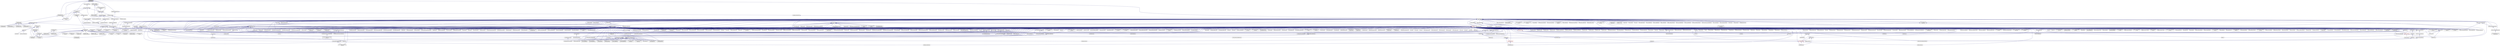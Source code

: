 digraph "get_ptr.hpp"
{
  edge [fontname="Helvetica",fontsize="10",labelfontname="Helvetica",labelfontsize="10"];
  node [fontname="Helvetica",fontsize="10",shape=record];
  Node388 [label="get_ptr.hpp",height=0.2,width=0.4,color="black", fillcolor="grey75", style="filled", fontcolor="black"];
  Node388 -> Node389 [dir="back",color="midnightblue",fontsize="10",style="solid",fontname="Helvetica"];
  Node389 [label="partitioned_vector\l_component_impl.hpp",height=0.2,width=0.4,color="black", fillcolor="white", style="filled",URL="$d1/d79/partitioned__vector__component__impl_8hpp.html"];
  Node389 -> Node390 [dir="back",color="midnightblue",fontsize="10",style="solid",fontname="Helvetica"];
  Node390 [label="partitioned_vector\l_component.hpp",height=0.2,width=0.4,color="black", fillcolor="white", style="filled",URL="$d6/d38/partitioned__vector__component_8hpp.html"];
  Node390 -> Node391 [dir="back",color="midnightblue",fontsize="10",style="solid",fontname="Helvetica"];
  Node391 [label="partitioned_vector\l_component.cpp",height=0.2,width=0.4,color="black", fillcolor="white", style="filled",URL="$dc/db9/partitioned__vector__component_8cpp.html"];
  Node390 -> Node392 [dir="back",color="midnightblue",fontsize="10",style="solid",fontname="Helvetica"];
  Node392 [label="partitioned_vector\l_component_double.cpp",height=0.2,width=0.4,color="black", fillcolor="white", style="filled",URL="$d7/d93/partitioned__vector__component__double_8cpp.html"];
  Node390 -> Node393 [dir="back",color="midnightblue",fontsize="10",style="solid",fontname="Helvetica"];
  Node393 [label="partitioned_vector\l_component_int.cpp",height=0.2,width=0.4,color="black", fillcolor="white", style="filled",URL="$d6/d01/partitioned__vector__component__int_8cpp.html"];
  Node390 -> Node394 [dir="back",color="midnightblue",fontsize="10",style="solid",fontname="Helvetica"];
  Node394 [label="partitioned_vector\l_component_std_string.cpp",height=0.2,width=0.4,color="black", fillcolor="white", style="filled",URL="$d8/df2/partitioned__vector__component__std__string_8cpp.html"];
  Node389 -> Node395 [dir="back",color="midnightblue",fontsize="10",style="solid",fontname="Helvetica"];
  Node395 [label="partitioned_vector\l_impl.hpp",height=0.2,width=0.4,color="black", fillcolor="white", style="filled",URL="$d0/db1/partitioned__vector__impl_8hpp.html"];
  Node395 -> Node396 [dir="back",color="midnightblue",fontsize="10",style="solid",fontname="Helvetica"];
  Node396 [label="partitioned_vector.hpp",height=0.2,width=0.4,color="black", fillcolor="white", style="filled",URL="$dc/d76/components_2containers_2partitioned__vector_2partitioned__vector_8hpp.html"];
  Node396 -> Node397 [dir="back",color="midnightblue",fontsize="10",style="solid",fontname="Helvetica"];
  Node397 [label="coarray.hpp",height=0.2,width=0.4,color="black", fillcolor="white", style="filled",URL="$d0/da7/coarray_8hpp.html"];
  Node397 -> Node398 [dir="back",color="midnightblue",fontsize="10",style="solid",fontname="Helvetica"];
  Node398 [label="coarray.cpp",height=0.2,width=0.4,color="black", fillcolor="white", style="filled",URL="$d8/d2c/coarray_8cpp.html"];
  Node397 -> Node399 [dir="back",color="midnightblue",fontsize="10",style="solid",fontname="Helvetica"];
  Node399 [label="coarray_all_reduce.cpp",height=0.2,width=0.4,color="black", fillcolor="white", style="filled",URL="$da/ddb/coarray__all__reduce_8cpp.html"];
  Node396 -> Node400 [dir="back",color="midnightblue",fontsize="10",style="solid",fontname="Helvetica"];
  Node400 [label="partitioned_vector\l_view.hpp",height=0.2,width=0.4,color="black", fillcolor="white", style="filled",URL="$da/dc2/components_2containers_2partitioned__vector_2partitioned__vector__view_8hpp.html"];
  Node400 -> Node397 [dir="back",color="midnightblue",fontsize="10",style="solid",fontname="Helvetica"];
  Node400 -> Node401 [dir="back",color="midnightblue",fontsize="10",style="solid",fontname="Helvetica"];
  Node401 [label="partitioned_vector\l_local_view.hpp",height=0.2,width=0.4,color="black", fillcolor="white", style="filled",URL="$d3/de6/partitioned__vector__local__view_8hpp.html"];
  Node401 -> Node402 [dir="back",color="midnightblue",fontsize="10",style="solid",fontname="Helvetica"];
  Node402 [label="partitioned_vector\l_view.hpp",height=0.2,width=0.4,color="black", fillcolor="white", style="filled",URL="$d9/db2/include_2partitioned__vector__view_8hpp.html"];
  Node402 -> Node403 [dir="back",color="midnightblue",fontsize="10",style="solid",fontname="Helvetica"];
  Node403 [label="partitioned_vector\l_subview.cpp",height=0.2,width=0.4,color="black", fillcolor="white", style="filled",URL="$dc/d09/partitioned__vector__subview_8cpp.html"];
  Node402 -> Node404 [dir="back",color="midnightblue",fontsize="10",style="solid",fontname="Helvetica"];
  Node404 [label="partitioned_vector\l_view.cpp",height=0.2,width=0.4,color="black", fillcolor="white", style="filled",URL="$d9/dcf/partitioned__vector__view_8cpp.html"];
  Node402 -> Node405 [dir="back",color="midnightblue",fontsize="10",style="solid",fontname="Helvetica"];
  Node405 [label="partitioned_vector\l_view_iterator.cpp",height=0.2,width=0.4,color="black", fillcolor="white", style="filled",URL="$d6/d94/partitioned__vector__view__iterator_8cpp.html"];
  Node401 -> Node403 [dir="back",color="midnightblue",fontsize="10",style="solid",fontname="Helvetica"];
  Node401 -> Node404 [dir="back",color="midnightblue",fontsize="10",style="solid",fontname="Helvetica"];
  Node400 -> Node402 [dir="back",color="midnightblue",fontsize="10",style="solid",fontname="Helvetica"];
  Node400 -> Node403 [dir="back",color="midnightblue",fontsize="10",style="solid",fontname="Helvetica"];
  Node400 -> Node404 [dir="back",color="midnightblue",fontsize="10",style="solid",fontname="Helvetica"];
  Node396 -> Node406 [dir="back",color="midnightblue",fontsize="10",style="solid",fontname="Helvetica"];
  Node406 [label="partitioned_vector.hpp",height=0.2,width=0.4,color="black", fillcolor="white", style="filled",URL="$d5/d83/include_2partitioned__vector_8hpp.html"];
  Node406 -> Node407 [dir="back",color="midnightblue",fontsize="10",style="solid",fontname="Helvetica"];
  Node407 [label="partitioned_vector\l_spmd_foreach.cpp",height=0.2,width=0.4,color="black", fillcolor="white", style="filled",URL="$db/d7c/partitioned__vector__spmd__foreach_8cpp.html"];
  Node406 -> Node408 [dir="back",color="midnightblue",fontsize="10",style="solid",fontname="Helvetica"];
  Node408 [label="transpose_serial_vector.cpp",height=0.2,width=0.4,color="black", fillcolor="white", style="filled",URL="$d4/d04/transpose__serial__vector_8cpp.html"];
  Node406 -> Node409 [dir="back",color="midnightblue",fontsize="10",style="solid",fontname="Helvetica"];
  Node409 [label="minmax_element_performance.cpp",height=0.2,width=0.4,color="black", fillcolor="white", style="filled",URL="$d9/d93/minmax__element__performance_8cpp.html"];
  Node406 -> Node410 [dir="back",color="midnightblue",fontsize="10",style="solid",fontname="Helvetica"];
  Node410 [label="partitioned_vector\l_2201.cpp",height=0.2,width=0.4,color="black", fillcolor="white", style="filled",URL="$dc/d39/partitioned__vector__2201_8cpp.html"];
  Node406 -> Node411 [dir="back",color="midnightblue",fontsize="10",style="solid",fontname="Helvetica"];
  Node411 [label="partitioned_vector\l_scan.hpp",height=0.2,width=0.4,color="black", fillcolor="white", style="filled",URL="$d7/dfb/partitioned__vector__scan_8hpp.html"];
  Node411 -> Node412 [dir="back",color="midnightblue",fontsize="10",style="solid",fontname="Helvetica"];
  Node412 [label="partitioned_vector\l_exclusive_scan.cpp",height=0.2,width=0.4,color="black", fillcolor="white", style="filled",URL="$d2/dda/partitioned__vector__exclusive__scan_8cpp.html"];
  Node411 -> Node413 [dir="back",color="midnightblue",fontsize="10",style="solid",fontname="Helvetica"];
  Node413 [label="partitioned_vector\l_inclusive_scan.cpp",height=0.2,width=0.4,color="black", fillcolor="white", style="filled",URL="$d0/dd9/partitioned__vector__inclusive__scan_8cpp.html"];
  Node406 -> Node414 [dir="back",color="midnightblue",fontsize="10",style="solid",fontname="Helvetica"];
  Node414 [label="partitioned_vector\l_find.cpp",height=0.2,width=0.4,color="black", fillcolor="white", style="filled",URL="$d7/d04/partitioned__vector__find_8cpp.html"];
  Node406 -> Node415 [dir="back",color="midnightblue",fontsize="10",style="solid",fontname="Helvetica"];
  Node415 [label="partitioned_vector\l_target.cpp",height=0.2,width=0.4,color="black", fillcolor="white", style="filled",URL="$d9/dd1/partitioned__vector__target_8cpp.html"];
  Node406 -> Node416 [dir="back",color="midnightblue",fontsize="10",style="solid",fontname="Helvetica"];
  Node416 [label="serialization_partitioned\l_vector.cpp",height=0.2,width=0.4,color="black", fillcolor="white", style="filled",URL="$dd/dc9/serialization__partitioned__vector_8cpp.html"];
  Node396 -> Node391 [dir="back",color="midnightblue",fontsize="10",style="solid",fontname="Helvetica"];
  Node396 -> Node392 [dir="back",color="midnightblue",fontsize="10",style="solid",fontname="Helvetica"];
  Node396 -> Node393 [dir="back",color="midnightblue",fontsize="10",style="solid",fontname="Helvetica"];
  Node396 -> Node394 [dir="back",color="midnightblue",fontsize="10",style="solid",fontname="Helvetica"];
  Node388 -> Node417 [dir="back",color="midnightblue",fontsize="10",style="solid",fontname="Helvetica"];
  Node417 [label="partitioned_vector\l_decl.hpp",height=0.2,width=0.4,color="black", fillcolor="white", style="filled",URL="$d2/d77/partitioned__vector__decl_8hpp.html"];
  Node417 -> Node396 [dir="back",color="midnightblue",fontsize="10",style="solid",fontname="Helvetica"];
  Node417 -> Node389 [dir="back",color="midnightblue",fontsize="10",style="solid",fontname="Helvetica"];
  Node417 -> Node395 [dir="back",color="midnightblue",fontsize="10",style="solid",fontname="Helvetica"];
  Node417 -> Node418 [dir="back",color="midnightblue",fontsize="10",style="solid",fontname="Helvetica"];
  Node418 [label="partitioned_vector\l_predef.hpp",height=0.2,width=0.4,color="black", fillcolor="white", style="filled",URL="$d4/dc4/components_2containers_2partitioned__vector_2partitioned__vector__predef_8hpp.html"];
  Node418 -> Node419 [dir="back",color="midnightblue",fontsize="10",style="solid",fontname="Helvetica"];
  Node419 [label="partitioned_vector\l_predef.hpp",height=0.2,width=0.4,color="black", fillcolor="white", style="filled",URL="$db/dea/include_2partitioned__vector__predef_8hpp.html"];
  Node419 -> Node420 [dir="back",color="midnightblue",fontsize="10",style="solid",fontname="Helvetica"];
  Node420 [label="partitioned_vector\l_foreach.cpp",height=0.2,width=0.4,color="black", fillcolor="white", style="filled",URL="$df/d5f/partitioned__vector__foreach_8cpp.html"];
  Node419 -> Node403 [dir="back",color="midnightblue",fontsize="10",style="solid",fontname="Helvetica"];
  Node419 -> Node404 [dir="back",color="midnightblue",fontsize="10",style="solid",fontname="Helvetica"];
  Node419 -> Node405 [dir="back",color="midnightblue",fontsize="10",style="solid",fontname="Helvetica"];
  Node419 -> Node421 [dir="back",color="midnightblue",fontsize="10",style="solid",fontname="Helvetica"];
  Node421 [label="partitioned_vector\l_copy.cpp",height=0.2,width=0.4,color="black", fillcolor="white", style="filled",URL="$d9/d91/partitioned__vector__copy_8cpp.html"];
  Node419 -> Node412 [dir="back",color="midnightblue",fontsize="10",style="solid",fontname="Helvetica"];
  Node419 -> Node422 [dir="back",color="midnightblue",fontsize="10",style="solid",fontname="Helvetica"];
  Node422 [label="partitioned_vector\l_fill.cpp",height=0.2,width=0.4,color="black", fillcolor="white", style="filled",URL="$de/d66/partitioned__vector__fill_8cpp.html"];
  Node419 -> Node423 [dir="back",color="midnightblue",fontsize="10",style="solid",fontname="Helvetica"];
  Node423 [label="partitioned_vector\l_for_each.cpp",height=0.2,width=0.4,color="black", fillcolor="white", style="filled",URL="$de/dc8/partitioned__vector__for__each_8cpp.html"];
  Node419 -> Node424 [dir="back",color="midnightblue",fontsize="10",style="solid",fontname="Helvetica"];
  Node424 [label="partitioned_vector\l_handle_values.cpp",height=0.2,width=0.4,color="black", fillcolor="white", style="filled",URL="$dc/dcb/partitioned__vector__handle__values_8cpp.html"];
  Node419 -> Node413 [dir="back",color="midnightblue",fontsize="10",style="solid",fontname="Helvetica"];
  Node419 -> Node425 [dir="back",color="midnightblue",fontsize="10",style="solid",fontname="Helvetica"];
  Node425 [label="partitioned_vector\l_iter.cpp",height=0.2,width=0.4,color="black", fillcolor="white", style="filled",URL="$dc/ddf/partitioned__vector__iter_8cpp.html"];
  Node419 -> Node426 [dir="back",color="midnightblue",fontsize="10",style="solid",fontname="Helvetica"];
  Node426 [label="partitioned_vector\l_move.cpp",height=0.2,width=0.4,color="black", fillcolor="white", style="filled",URL="$d8/d25/partitioned__vector__move_8cpp.html"];
  Node419 -> Node427 [dir="back",color="midnightblue",fontsize="10",style="solid",fontname="Helvetica"];
  Node427 [label="partitioned_vector\l_reduce.cpp",height=0.2,width=0.4,color="black", fillcolor="white", style="filled",URL="$d0/d35/partitioned__vector__reduce_8cpp.html"];
  Node419 -> Node428 [dir="back",color="midnightblue",fontsize="10",style="solid",fontname="Helvetica"];
  Node428 [label="partitioned_vector\l_transform.cpp",height=0.2,width=0.4,color="black", fillcolor="white", style="filled",URL="$d5/dda/partitioned__vector__transform_8cpp.html"];
  Node419 -> Node429 [dir="back",color="midnightblue",fontsize="10",style="solid",fontname="Helvetica"];
  Node429 [label="partitioned_vector\l_transform_binary.cpp",height=0.2,width=0.4,color="black", fillcolor="white", style="filled",URL="$d8/d95/partitioned__vector__transform__binary_8cpp.html"];
  Node419 -> Node430 [dir="back",color="midnightblue",fontsize="10",style="solid",fontname="Helvetica"];
  Node430 [label="partitioned_vector\l_transform_reduce.cpp",height=0.2,width=0.4,color="black", fillcolor="white", style="filled",URL="$d7/dab/partitioned__vector__transform__reduce_8cpp.html"];
  Node419 -> Node431 [dir="back",color="midnightblue",fontsize="10",style="solid",fontname="Helvetica"];
  Node431 [label="partitioned_vector\l_transform_scan.cpp",height=0.2,width=0.4,color="black", fillcolor="white", style="filled",URL="$d5/d12/partitioned__vector__transform__scan_8cpp.html"];
  Node417 -> Node432 [dir="back",color="midnightblue",fontsize="10",style="solid",fontname="Helvetica"];
  Node432 [label="partitioned_vector.hpp",height=0.2,width=0.4,color="black", fillcolor="white", style="filled",URL="$de/d3e/runtime_2serialization_2partitioned__vector_8hpp.html"];
  Node432 -> Node433 [dir="back",color="midnightblue",fontsize="10",style="solid",fontname="Helvetica"];
  Node433 [label="serialization.hpp",height=0.2,width=0.4,color="black", fillcolor="white", style="filled",URL="$d8/d21/serialization_8hpp.html"];
  Node433 -> Node434 [dir="back",color="midnightblue",fontsize="10",style="solid",fontname="Helvetica"];
  Node434 [label="template_function_accumulator.cpp",height=0.2,width=0.4,color="black", fillcolor="white", style="filled",URL="$d5/d02/template__function__accumulator_8cpp.html"];
  Node433 -> Node435 [dir="back",color="midnightblue",fontsize="10",style="solid",fontname="Helvetica"];
  Node435 [label="cancelable_action.cpp",height=0.2,width=0.4,color="black", fillcolor="white", style="filled",URL="$d5/d0c/cancelable__action_8cpp.html"];
  Node433 -> Node436 [dir="back",color="midnightblue",fontsize="10",style="solid",fontname="Helvetica"];
  Node436 [label="hello_world_component.hpp",height=0.2,width=0.4,color="black", fillcolor="white", style="filled",URL="$df/df0/hello__world__component_8hpp.html"];
  Node436 -> Node437 [dir="back",color="midnightblue",fontsize="10",style="solid",fontname="Helvetica"];
  Node437 [label="hello_world_client.cpp",height=0.2,width=0.4,color="black", fillcolor="white", style="filled",URL="$d5/da6/hello__world__client_8cpp.html"];
  Node436 -> Node438 [dir="back",color="midnightblue",fontsize="10",style="solid",fontname="Helvetica"];
  Node438 [label="hello_world_component.cpp",height=0.2,width=0.4,color="black", fillcolor="white", style="filled",URL="$d8/daa/hello__world__component_8cpp.html"];
  Node433 -> Node439 [dir="back",color="midnightblue",fontsize="10",style="solid",fontname="Helvetica"];
  Node439 [label="dimension.cpp",height=0.2,width=0.4,color="black", fillcolor="white", style="filled",URL="$db/d4a/interpolate1d_2interpolate1d_2dimension_8cpp.html"];
  Node433 -> Node440 [dir="back",color="midnightblue",fontsize="10",style="solid",fontname="Helvetica"];
  Node440 [label="dimension.hpp",height=0.2,width=0.4,color="black", fillcolor="white", style="filled",URL="$dc/da5/interpolate1d_2interpolate1d_2dimension_8hpp.html"];
  Node440 -> Node439 [dir="back",color="midnightblue",fontsize="10",style="solid",fontname="Helvetica"];
  Node440 -> Node441 [dir="back",color="midnightblue",fontsize="10",style="solid",fontname="Helvetica"];
  Node441 [label="partition.hpp",height=0.2,width=0.4,color="black", fillcolor="white", style="filled",URL="$d0/dff/examples_2interpolate1d_2interpolate1d_2server_2partition_8hpp.html"];
  Node441 -> Node442 [dir="back",color="midnightblue",fontsize="10",style="solid",fontname="Helvetica"];
  Node442 [label="partition.hpp",height=0.2,width=0.4,color="black", fillcolor="white", style="filled",URL="$d0/d7a/examples_2interpolate1d_2interpolate1d_2partition_8hpp.html"];
  Node442 -> Node443 [dir="back",color="midnightblue",fontsize="10",style="solid",fontname="Helvetica"];
  Node443 [label="interpolate1d.cpp",height=0.2,width=0.4,color="black", fillcolor="white", style="filled",URL="$d0/d05/interpolate1d_8cpp.html"];
  Node442 -> Node444 [dir="back",color="midnightblue",fontsize="10",style="solid",fontname="Helvetica"];
  Node444 [label="interpolate1d.hpp",height=0.2,width=0.4,color="red", fillcolor="white", style="filled",URL="$d4/dc7/interpolate1d_8hpp.html"];
  Node444 -> Node443 [dir="back",color="midnightblue",fontsize="10",style="solid",fontname="Helvetica"];
  Node441 -> Node446 [dir="back",color="midnightblue",fontsize="10",style="solid",fontname="Helvetica"];
  Node446 [label="partition.cpp",height=0.2,width=0.4,color="black", fillcolor="white", style="filled",URL="$d0/d4f/examples_2interpolate1d_2interpolate1d_2server_2partition_8cpp.html"];
  Node433 -> Node447 [dir="back",color="midnightblue",fontsize="10",style="solid",fontname="Helvetica"];
  Node447 [label="fractals_struct.cpp",height=0.2,width=0.4,color="black", fillcolor="white", style="filled",URL="$d8/d2f/fractals__struct_8cpp.html"];
  Node433 -> Node448 [dir="back",color="midnightblue",fontsize="10",style="solid",fontname="Helvetica"];
  Node448 [label="pingpong.cpp",height=0.2,width=0.4,color="black", fillcolor="white", style="filled",URL="$dd/d4d/pingpong_8cpp.html"];
  Node433 -> Node449 [dir="back",color="midnightblue",fontsize="10",style="solid",fontname="Helvetica"];
  Node449 [label="sierpinski.cpp",height=0.2,width=0.4,color="black", fillcolor="white", style="filled",URL="$d3/d7e/sierpinski_8cpp.html"];
  Node433 -> Node450 [dir="back",color="midnightblue",fontsize="10",style="solid",fontname="Helvetica"];
  Node450 [label="dimension.cpp",height=0.2,width=0.4,color="black", fillcolor="white", style="filled",URL="$d8/db3/sheneos_2sheneos_2dimension_8cpp.html"];
  Node433 -> Node451 [dir="back",color="midnightblue",fontsize="10",style="solid",fontname="Helvetica"];
  Node451 [label="configuration.cpp",height=0.2,width=0.4,color="black", fillcolor="white", style="filled",URL="$df/d22/configuration_8cpp.html"];
  Node433 -> Node452 [dir="back",color="midnightblue",fontsize="10",style="solid",fontname="Helvetica"];
  Node452 [label="transpose_block_numa.cpp",height=0.2,width=0.4,color="black", fillcolor="white", style="filled",URL="$dd/d3b/transpose__block__numa_8cpp.html"];
  Node433 -> Node453 [dir="back",color="midnightblue",fontsize="10",style="solid",fontname="Helvetica"];
  Node453 [label="osu_bcast.cpp",height=0.2,width=0.4,color="black", fillcolor="white", style="filled",URL="$d3/dca/osu__bcast_8cpp.html"];
  Node433 -> Node454 [dir="back",color="midnightblue",fontsize="10",style="solid",fontname="Helvetica"];
  Node454 [label="osu_bibw.cpp",height=0.2,width=0.4,color="black", fillcolor="white", style="filled",URL="$d2/d04/osu__bibw_8cpp.html"];
  Node433 -> Node455 [dir="back",color="midnightblue",fontsize="10",style="solid",fontname="Helvetica"];
  Node455 [label="osu_bw.cpp",height=0.2,width=0.4,color="black", fillcolor="white", style="filled",URL="$d4/d20/osu__bw_8cpp.html"];
  Node433 -> Node456 [dir="back",color="midnightblue",fontsize="10",style="solid",fontname="Helvetica"];
  Node456 [label="osu_latency.cpp",height=0.2,width=0.4,color="black", fillcolor="white", style="filled",URL="$df/d58/osu__latency_8cpp.html"];
  Node433 -> Node457 [dir="back",color="midnightblue",fontsize="10",style="solid",fontname="Helvetica"];
  Node457 [label="osu_multi_lat.cpp",height=0.2,width=0.4,color="black", fillcolor="white", style="filled",URL="$d7/d91/osu__multi__lat_8cpp.html"];
  Node433 -> Node458 [dir="back",color="midnightblue",fontsize="10",style="solid",fontname="Helvetica"];
  Node458 [label="pingpong_performance.cpp",height=0.2,width=0.4,color="black", fillcolor="white", style="filled",URL="$de/d03/pingpong__performance_8cpp.html"];
  Node433 -> Node459 [dir="back",color="midnightblue",fontsize="10",style="solid",fontname="Helvetica"];
  Node459 [label="action_move_semantics.cpp",height=0.2,width=0.4,color="black", fillcolor="white", style="filled",URL="$d4/db3/action__move__semantics_8cpp.html"];
  Node433 -> Node460 [dir="back",color="midnightblue",fontsize="10",style="solid",fontname="Helvetica"];
  Node460 [label="movable_objects.cpp",height=0.2,width=0.4,color="black", fillcolor="white", style="filled",URL="$d8/d65/movable__objects_8cpp.html"];
  Node433 -> Node461 [dir="back",color="midnightblue",fontsize="10",style="solid",fontname="Helvetica"];
  Node461 [label="duplicate_id_registration\l_1596.cpp",height=0.2,width=0.4,color="black", fillcolor="white", style="filled",URL="$db/d8d/duplicate__id__registration__1596_8cpp.html"];
  Node433 -> Node462 [dir="back",color="midnightblue",fontsize="10",style="solid",fontname="Helvetica"];
  Node462 [label="zero_copy_parcels_1001.cpp",height=0.2,width=0.4,color="black", fillcolor="white", style="filled",URL="$da/dfd/zero__copy__parcels__1001_8cpp.html"];
  Node433 -> Node463 [dir="back",color="midnightblue",fontsize="10",style="solid",fontname="Helvetica"];
  Node463 [label="managed_refcnt_checker.cpp",height=0.2,width=0.4,color="black", fillcolor="white", style="filled",URL="$d3/d8d/managed__refcnt__checker_8cpp.html"];
  Node433 -> Node464 [dir="back",color="midnightblue",fontsize="10",style="solid",fontname="Helvetica"];
  Node464 [label="simple_mobile_object.cpp",height=0.2,width=0.4,color="black", fillcolor="white", style="filled",URL="$d2/da7/simple__mobile__object_8cpp.html"];
  Node433 -> Node465 [dir="back",color="midnightblue",fontsize="10",style="solid",fontname="Helvetica"];
  Node465 [label="simple_refcnt_checker.cpp",height=0.2,width=0.4,color="black", fillcolor="white", style="filled",URL="$df/d16/simple__refcnt__checker_8cpp.html"];
  Node433 -> Node466 [dir="back",color="midnightblue",fontsize="10",style="solid",fontname="Helvetica"];
  Node466 [label="copy_component.cpp",height=0.2,width=0.4,color="black", fillcolor="white", style="filled",URL="$d5/d8d/copy__component_8cpp.html"];
  Node433 -> Node467 [dir="back",color="midnightblue",fontsize="10",style="solid",fontname="Helvetica"];
  Node467 [label="get_gid.cpp",height=0.2,width=0.4,color="black", fillcolor="white", style="filled",URL="$dc/dc1/get__gid_8cpp.html"];
  Node433 -> Node468 [dir="back",color="midnightblue",fontsize="10",style="solid",fontname="Helvetica"];
  Node468 [label="migrate_component.cpp",height=0.2,width=0.4,color="black", fillcolor="white", style="filled",URL="$dc/d78/migrate__component_8cpp.html"];
  Node433 -> Node469 [dir="back",color="midnightblue",fontsize="10",style="solid",fontname="Helvetica"];
  Node469 [label="migrate_component_to\l_storage.cpp",height=0.2,width=0.4,color="black", fillcolor="white", style="filled",URL="$dd/d02/migrate__component__to__storage_8cpp.html"];
  Node433 -> Node416 [dir="back",color="midnightblue",fontsize="10",style="solid",fontname="Helvetica"];
  Node388 -> Node395 [dir="back",color="midnightblue",fontsize="10",style="solid",fontname="Helvetica"];
  Node388 -> Node470 [dir="back",color="midnightblue",fontsize="10",style="solid",fontname="Helvetica"];
  Node470 [label="partition_unordered\l_map_component.hpp",height=0.2,width=0.4,color="black", fillcolor="white", style="filled",URL="$d8/df3/partition__unordered__map__component_8hpp.html"];
  Node470 -> Node471 [dir="back",color="midnightblue",fontsize="10",style="solid",fontname="Helvetica"];
  Node471 [label="unordered_map.hpp",height=0.2,width=0.4,color="black", fillcolor="white", style="filled",URL="$d9/ddf/hpx_2components_2containers_2unordered_2unordered__map_8hpp.html"];
  Node471 -> Node472 [dir="back",color="midnightblue",fontsize="10",style="solid",fontname="Helvetica"];
  Node472 [label="component_storage.hpp",height=0.2,width=0.4,color="black", fillcolor="white", style="filled",URL="$d6/d36/components_2component__storage_2server_2component__storage_8hpp.html"];
  Node472 -> Node473 [dir="back",color="midnightblue",fontsize="10",style="solid",fontname="Helvetica"];
  Node473 [label="component_storage.hpp",height=0.2,width=0.4,color="black", fillcolor="white", style="filled",URL="$d0/dd6/components_2component__storage_2component__storage_8hpp.html"];
  Node473 -> Node474 [dir="back",color="midnightblue",fontsize="10",style="solid",fontname="Helvetica"];
  Node474 [label="migrate_to_storage.hpp",height=0.2,width=0.4,color="black", fillcolor="white", style="filled",URL="$da/d18/migrate__to__storage_8hpp.html"];
  Node474 -> Node475 [dir="back",color="midnightblue",fontsize="10",style="solid",fontname="Helvetica"];
  Node475 [label="component_storage.hpp",height=0.2,width=0.4,color="black", fillcolor="white", style="filled",URL="$d4/dfe/include_2component__storage_8hpp.html"];
  Node475 -> Node469 [dir="back",color="midnightblue",fontsize="10",style="solid",fontname="Helvetica"];
  Node473 -> Node475 [dir="back",color="midnightblue",fontsize="10",style="solid",fontname="Helvetica"];
  Node473 -> Node476 [dir="back",color="midnightblue",fontsize="10",style="solid",fontname="Helvetica"];
  Node476 [label="component_storage.cpp",height=0.2,width=0.4,color="black", fillcolor="white", style="filled",URL="$d4/ddf/component__storage_8cpp.html"];
  Node472 -> Node477 [dir="back",color="midnightblue",fontsize="10",style="solid",fontname="Helvetica"];
  Node477 [label="migrate_from_storage.hpp",height=0.2,width=0.4,color="black", fillcolor="white", style="filled",URL="$d3/d9f/server_2migrate__from__storage_8hpp.html"];
  Node477 -> Node478 [dir="back",color="midnightblue",fontsize="10",style="solid",fontname="Helvetica"];
  Node478 [label="migrate_from_storage.hpp",height=0.2,width=0.4,color="black", fillcolor="white", style="filled",URL="$db/d0f/migrate__from__storage_8hpp.html"];
  Node478 -> Node475 [dir="back",color="midnightblue",fontsize="10",style="solid",fontname="Helvetica"];
  Node472 -> Node479 [dir="back",color="midnightblue",fontsize="10",style="solid",fontname="Helvetica"];
  Node479 [label="migrate_to_storage.hpp",height=0.2,width=0.4,color="black", fillcolor="white", style="filled",URL="$d4/d4c/server_2migrate__to__storage_8hpp.html"];
  Node479 -> Node474 [dir="back",color="midnightblue",fontsize="10",style="solid",fontname="Helvetica"];
  Node479 -> Node480 [dir="back",color="midnightblue",fontsize="10",style="solid",fontname="Helvetica"];
  Node480 [label="component_module.cpp",height=0.2,width=0.4,color="black", fillcolor="white", style="filled",URL="$de/dc1/component__storage_2component__module_8cpp.html"];
  Node472 -> Node481 [dir="back",color="midnightblue",fontsize="10",style="solid",fontname="Helvetica"];
  Node481 [label="component_storage_server.cpp",height=0.2,width=0.4,color="black", fillcolor="white", style="filled",URL="$d4/dcb/component__storage__server_8cpp.html"];
  Node471 -> Node482 [dir="back",color="midnightblue",fontsize="10",style="solid",fontname="Helvetica"];
  Node482 [label="unordered_map.hpp",height=0.2,width=0.4,color="black", fillcolor="white", style="filled",URL="$d6/d06/hpx_2include_2unordered__map_8hpp.html"];
  Node482 -> Node483 [dir="back",color="midnightblue",fontsize="10",style="solid",fontname="Helvetica"];
  Node483 [label="unordered_map.cpp",height=0.2,width=0.4,color="black", fillcolor="white", style="filled",URL="$d1/d75/unordered__map_8cpp.html"];
  Node471 -> Node484 [dir="back",color="midnightblue",fontsize="10",style="solid",fontname="Helvetica"];
  Node484 [label="partition_unordered\l_map_component.cpp",height=0.2,width=0.4,color="black", fillcolor="white", style="filled",URL="$d5/d34/partition__unordered__map__component_8cpp.html"];
  Node470 -> Node485 [dir="back",color="midnightblue",fontsize="10",style="solid",fontname="Helvetica"];
  Node485 [label="unordered_map_segmented\l_iterator.hpp",height=0.2,width=0.4,color="black", fillcolor="white", style="filled",URL="$dc/dfd/unordered__map__segmented__iterator_8hpp.html"];
  Node485 -> Node471 [dir="back",color="midnightblue",fontsize="10",style="solid",fontname="Helvetica"];
  Node470 -> Node484 [dir="back",color="midnightblue",fontsize="10",style="solid",fontname="Helvetica"];
  Node388 -> Node471 [dir="back",color="midnightblue",fontsize="10",style="solid",fontname="Helvetica"];
  Node388 -> Node486 [dir="back",color="midnightblue",fontsize="10",style="solid",fontname="Helvetica"];
  Node486 [label="components.hpp",height=0.2,width=0.4,color="black", fillcolor="white", style="filled",URL="$d2/d8d/components_8hpp.html"];
  Node486 -> Node487 [dir="back",color="midnightblue",fontsize="10",style="solid",fontname="Helvetica"];
  Node487 [label="accumulator.hpp",height=0.2,width=0.4,color="black", fillcolor="white", style="filled",URL="$d4/d9d/server_2accumulator_8hpp.html"];
  Node487 -> Node488 [dir="back",color="midnightblue",fontsize="10",style="solid",fontname="Helvetica"];
  Node488 [label="accumulator.cpp",height=0.2,width=0.4,color="black", fillcolor="white", style="filled",URL="$d1/d81/accumulator_8cpp.html"];
  Node487 -> Node489 [dir="back",color="midnightblue",fontsize="10",style="solid",fontname="Helvetica"];
  Node489 [label="accumulator.hpp",height=0.2,width=0.4,color="black", fillcolor="white", style="filled",URL="$d8/d5e/accumulator_8hpp.html"];
  Node489 -> Node490 [dir="back",color="midnightblue",fontsize="10",style="solid",fontname="Helvetica"];
  Node490 [label="accumulator_client.cpp",height=0.2,width=0.4,color="black", fillcolor="white", style="filled",URL="$d7/dd0/accumulator__client_8cpp.html"];
  Node486 -> Node489 [dir="back",color="midnightblue",fontsize="10",style="solid",fontname="Helvetica"];
  Node486 -> Node491 [dir="back",color="midnightblue",fontsize="10",style="solid",fontname="Helvetica"];
  Node491 [label="template_accumulator.hpp",height=0.2,width=0.4,color="black", fillcolor="white", style="filled",URL="$d0/d3f/server_2template__accumulator_8hpp.html"];
  Node491 -> Node492 [dir="back",color="midnightblue",fontsize="10",style="solid",fontname="Helvetica"];
  Node492 [label="template_accumulator.hpp",height=0.2,width=0.4,color="black", fillcolor="white", style="filled",URL="$dd/da9/template__accumulator_8hpp.html"];
  Node492 -> Node493 [dir="back",color="midnightblue",fontsize="10",style="solid",fontname="Helvetica"];
  Node493 [label="template_accumulator\l_client.cpp",height=0.2,width=0.4,color="black", fillcolor="white", style="filled",URL="$df/d93/template__accumulator__client_8cpp.html"];
  Node486 -> Node494 [dir="back",color="midnightblue",fontsize="10",style="solid",fontname="Helvetica"];
  Node494 [label="template_function_accumulator.hpp",height=0.2,width=0.4,color="black", fillcolor="white", style="filled",URL="$d7/da6/server_2template__function__accumulator_8hpp.html"];
  Node494 -> Node434 [dir="back",color="midnightblue",fontsize="10",style="solid",fontname="Helvetica"];
  Node494 -> Node495 [dir="back",color="midnightblue",fontsize="10",style="solid",fontname="Helvetica"];
  Node495 [label="template_function_accumulator.hpp",height=0.2,width=0.4,color="black", fillcolor="white", style="filled",URL="$d3/de9/template__function__accumulator_8hpp.html"];
  Node495 -> Node496 [dir="back",color="midnightblue",fontsize="10",style="solid",fontname="Helvetica"];
  Node496 [label="template_function_accumulator\l_client.cpp",height=0.2,width=0.4,color="black", fillcolor="white", style="filled",URL="$d0/dc6/template__function__accumulator__client_8cpp.html"];
  Node486 -> Node492 [dir="back",color="midnightblue",fontsize="10",style="solid",fontname="Helvetica"];
  Node486 -> Node434 [dir="back",color="midnightblue",fontsize="10",style="solid",fontname="Helvetica"];
  Node486 -> Node495 [dir="back",color="midnightblue",fontsize="10",style="solid",fontname="Helvetica"];
  Node486 -> Node497 [dir="back",color="midnightblue",fontsize="10",style="solid",fontname="Helvetica"];
  Node497 [label="allgather_module.cpp",height=0.2,width=0.4,color="black", fillcolor="white", style="filled",URL="$df/de4/allgather__module_8cpp.html"];
  Node486 -> Node498 [dir="back",color="midnightblue",fontsize="10",style="solid",fontname="Helvetica"];
  Node498 [label="allgather.hpp",height=0.2,width=0.4,color="black", fillcolor="white", style="filled",URL="$d4/d4a/allgather_8hpp.html"];
  Node498 -> Node497 [dir="back",color="midnightblue",fontsize="10",style="solid",fontname="Helvetica"];
  Node498 -> Node499 [dir="back",color="midnightblue",fontsize="10",style="solid",fontname="Helvetica"];
  Node499 [label="allgather.cpp",height=0.2,width=0.4,color="black", fillcolor="white", style="filled",URL="$d7/d06/allgather_8cpp.html"];
  Node498 -> Node500 [dir="back",color="midnightblue",fontsize="10",style="solid",fontname="Helvetica"];
  Node500 [label="ag_client.cpp",height=0.2,width=0.4,color="black", fillcolor="white", style="filled",URL="$d4/d5d/ag__client_8cpp.html"];
  Node486 -> Node501 [dir="back",color="midnightblue",fontsize="10",style="solid",fontname="Helvetica"];
  Node501 [label="allgather_and_gate.hpp",height=0.2,width=0.4,color="black", fillcolor="white", style="filled",URL="$d9/dbb/allgather__and__gate_8hpp.html"];
  Node501 -> Node497 [dir="back",color="midnightblue",fontsize="10",style="solid",fontname="Helvetica"];
  Node501 -> Node502 [dir="back",color="midnightblue",fontsize="10",style="solid",fontname="Helvetica"];
  Node502 [label="allgather_and_gate.cpp",height=0.2,width=0.4,color="black", fillcolor="white", style="filled",URL="$d1/d56/allgather__and__gate_8cpp.html"];
  Node501 -> Node500 [dir="back",color="midnightblue",fontsize="10",style="solid",fontname="Helvetica"];
  Node486 -> Node435 [dir="back",color="midnightblue",fontsize="10",style="solid",fontname="Helvetica"];
  Node486 -> Node503 [dir="back",color="midnightblue",fontsize="10",style="solid",fontname="Helvetica"];
  Node503 [label="cancelable_action.hpp",height=0.2,width=0.4,color="black", fillcolor="white", style="filled",URL="$d5/d4d/server_2cancelable__action_8hpp.html"];
  Node503 -> Node435 [dir="back",color="midnightblue",fontsize="10",style="solid",fontname="Helvetica"];
  Node503 -> Node504 [dir="back",color="midnightblue",fontsize="10",style="solid",fontname="Helvetica"];
  Node504 [label="cancelable_action.hpp",height=0.2,width=0.4,color="black", fillcolor="white", style="filled",URL="$d0/da3/stubs_2cancelable__action_8hpp.html"];
  Node504 -> Node505 [dir="back",color="midnightblue",fontsize="10",style="solid",fontname="Helvetica"];
  Node505 [label="cancelable_action.hpp",height=0.2,width=0.4,color="black", fillcolor="white", style="filled",URL="$d6/d28/cancelable__action_8hpp.html"];
  Node505 -> Node506 [dir="back",color="midnightblue",fontsize="10",style="solid",fontname="Helvetica"];
  Node506 [label="cancelable_action_client.cpp",height=0.2,width=0.4,color="black", fillcolor="white", style="filled",URL="$d1/db8/cancelable__action__client_8cpp.html"];
  Node486 -> Node505 [dir="back",color="midnightblue",fontsize="10",style="solid",fontname="Helvetica"];
  Node486 -> Node436 [dir="back",color="midnightblue",fontsize="10",style="solid",fontname="Helvetica"];
  Node486 -> Node507 [dir="back",color="midnightblue",fontsize="10",style="solid",fontname="Helvetica"];
  Node507 [label="row.hpp",height=0.2,width=0.4,color="black", fillcolor="white", style="filled",URL="$de/d74/server_2row_8hpp.html"];
  Node507 -> Node508 [dir="back",color="midnightblue",fontsize="10",style="solid",fontname="Helvetica"];
  Node508 [label="row.hpp",height=0.2,width=0.4,color="black", fillcolor="white", style="filled",URL="$dc/d69/row_8hpp.html"];
  Node508 -> Node509 [dir="back",color="midnightblue",fontsize="10",style="solid",fontname="Helvetica"];
  Node509 [label="grid.hpp",height=0.2,width=0.4,color="black", fillcolor="white", style="filled",URL="$dc/d8a/grid_8hpp.html"];
  Node509 -> Node510 [dir="back",color="midnightblue",fontsize="10",style="solid",fontname="Helvetica"];
  Node510 [label="jacobi.cpp",height=0.2,width=0.4,color="black", fillcolor="white", style="filled",URL="$d2/d27/jacobi_8cpp.html"];
  Node509 -> Node511 [dir="back",color="midnightblue",fontsize="10",style="solid",fontname="Helvetica"];
  Node511 [label="solver.hpp",height=0.2,width=0.4,color="black", fillcolor="white", style="filled",URL="$db/d9a/server_2solver_8hpp.html"];
  Node511 -> Node512 [dir="back",color="midnightblue",fontsize="10",style="solid",fontname="Helvetica"];
  Node512 [label="solver.hpp",height=0.2,width=0.4,color="black", fillcolor="white", style="filled",URL="$d2/d1c/solver_8hpp.html"];
  Node512 -> Node510 [dir="back",color="midnightblue",fontsize="10",style="solid",fontname="Helvetica"];
  Node511 -> Node513 [dir="back",color="midnightblue",fontsize="10",style="solid",fontname="Helvetica"];
  Node513 [label="solver.cpp",height=0.2,width=0.4,color="black", fillcolor="white", style="filled",URL="$d6/d94/solver_8cpp.html"];
  Node509 -> Node512 [dir="back",color="midnightblue",fontsize="10",style="solid",fontname="Helvetica"];
  Node509 -> Node514 [dir="back",color="midnightblue",fontsize="10",style="solid",fontname="Helvetica"];
  Node514 [label="grid.cpp",height=0.2,width=0.4,color="black", fillcolor="white", style="filled",URL="$d6/d1b/jacobi__component_2grid_8cpp.html"];
  Node508 -> Node515 [dir="back",color="midnightblue",fontsize="10",style="solid",fontname="Helvetica"];
  Node515 [label="stencil_iterator.hpp",height=0.2,width=0.4,color="black", fillcolor="white", style="filled",URL="$dc/d5c/server_2stencil__iterator_8hpp.html"];
  Node515 -> Node511 [dir="back",color="midnightblue",fontsize="10",style="solid",fontname="Helvetica"];
  Node515 -> Node516 [dir="back",color="midnightblue",fontsize="10",style="solid",fontname="Helvetica"];
  Node516 [label="stencil_iterator.cpp",height=0.2,width=0.4,color="black", fillcolor="white", style="filled",URL="$d6/de1/server_2stencil__iterator_8cpp.html"];
  Node515 -> Node517 [dir="back",color="midnightblue",fontsize="10",style="solid",fontname="Helvetica"];
  Node517 [label="stencil_iterator.cpp",height=0.2,width=0.4,color="black", fillcolor="white", style="filled",URL="$d7/d71/stencil__iterator_8cpp.html"];
  Node508 -> Node514 [dir="back",color="midnightblue",fontsize="10",style="solid",fontname="Helvetica"];
  Node507 -> Node518 [dir="back",color="midnightblue",fontsize="10",style="solid",fontname="Helvetica"];
  Node518 [label="row.cpp",height=0.2,width=0.4,color="black", fillcolor="white", style="filled",URL="$d3/d86/server_2row_8cpp.html"];
  Node486 -> Node515 [dir="back",color="midnightblue",fontsize="10",style="solid",fontname="Helvetica"];
  Node486 -> Node511 [dir="back",color="midnightblue",fontsize="10",style="solid",fontname="Helvetica"];
  Node486 -> Node519 [dir="back",color="midnightblue",fontsize="10",style="solid",fontname="Helvetica"];
  Node519 [label="jacobi_component.cpp",height=0.2,width=0.4,color="black", fillcolor="white", style="filled",URL="$d1/d25/jacobi__component_8cpp.html"];
  Node486 -> Node520 [dir="back",color="midnightblue",fontsize="10",style="solid",fontname="Helvetica"];
  Node520 [label="nqueen.hpp",height=0.2,width=0.4,color="black", fillcolor="white", style="filled",URL="$de/d58/server_2nqueen_8hpp.html"];
  Node520 -> Node521 [dir="back",color="midnightblue",fontsize="10",style="solid",fontname="Helvetica"];
  Node521 [label="nqueen.cpp",height=0.2,width=0.4,color="black", fillcolor="white", style="filled",URL="$db/dca/nqueen_8cpp.html"];
  Node520 -> Node522 [dir="back",color="midnightblue",fontsize="10",style="solid",fontname="Helvetica"];
  Node522 [label="nqueen.hpp",height=0.2,width=0.4,color="black", fillcolor="white", style="filled",URL="$da/dfd/stubs_2nqueen_8hpp.html"];
  Node522 -> Node523 [dir="back",color="midnightblue",fontsize="10",style="solid",fontname="Helvetica"];
  Node523 [label="nqueen.hpp",height=0.2,width=0.4,color="black", fillcolor="white", style="filled",URL="$d0/d07/nqueen_8hpp.html"];
  Node523 -> Node524 [dir="back",color="midnightblue",fontsize="10",style="solid",fontname="Helvetica"];
  Node524 [label="nqueen_client.cpp",height=0.2,width=0.4,color="black", fillcolor="white", style="filled",URL="$d3/d5e/nqueen__client_8cpp.html"];
  Node486 -> Node525 [dir="back",color="midnightblue",fontsize="10",style="solid",fontname="Helvetica"];
  Node525 [label="sine.cpp",height=0.2,width=0.4,color="black", fillcolor="white", style="filled",URL="$d3/d0d/server_2sine_8cpp.html"];
  Node486 -> Node526 [dir="back",color="midnightblue",fontsize="10",style="solid",fontname="Helvetica"];
  Node526 [label="component_ctors.cpp",height=0.2,width=0.4,color="black", fillcolor="white", style="filled",URL="$d3/d2a/component__ctors_8cpp.html"];
  Node486 -> Node527 [dir="back",color="midnightblue",fontsize="10",style="solid",fontname="Helvetica"];
  Node527 [label="component_in_executable.cpp",height=0.2,width=0.4,color="black", fillcolor="white", style="filled",URL="$d8/d4b/component__in__executable_8cpp.html"];
  Node486 -> Node528 [dir="back",color="midnightblue",fontsize="10",style="solid",fontname="Helvetica"];
  Node528 [label="component_inheritance.cpp",height=0.2,width=0.4,color="black", fillcolor="white", style="filled",URL="$d8/d55/component__inheritance_8cpp.html"];
  Node486 -> Node529 [dir="back",color="midnightblue",fontsize="10",style="solid",fontname="Helvetica"];
  Node529 [label="component_with_executor.cpp",height=0.2,width=0.4,color="black", fillcolor="white", style="filled",URL="$d4/d20/component__with__executor_8cpp.html"];
  Node486 -> Node530 [dir="back",color="midnightblue",fontsize="10",style="solid",fontname="Helvetica"];
  Node530 [label="factorial.cpp",height=0.2,width=0.4,color="black", fillcolor="white", style="filled",URL="$d9/d00/factorial_8cpp.html"];
  Node486 -> Node531 [dir="back",color="midnightblue",fontsize="10",style="solid",fontname="Helvetica"];
  Node531 [label="hello_world.cpp",height=0.2,width=0.4,color="black", fillcolor="white", style="filled",URL="$d0/d67/hello__world_8cpp.html"];
  Node486 -> Node532 [dir="back",color="midnightblue",fontsize="10",style="solid",fontname="Helvetica"];
  Node532 [label="latch_local.cpp",height=0.2,width=0.4,color="black", fillcolor="white", style="filled",URL="$dd/dd3/latch__local_8cpp.html"];
  Node486 -> Node533 [dir="back",color="midnightblue",fontsize="10",style="solid",fontname="Helvetica"];
  Node533 [label="latch_remote.cpp",height=0.2,width=0.4,color="black", fillcolor="white", style="filled",URL="$df/d59/latch__remote_8cpp.html"];
  Node486 -> Node448 [dir="back",color="midnightblue",fontsize="10",style="solid",fontname="Helvetica"];
  Node486 -> Node534 [dir="back",color="midnightblue",fontsize="10",style="solid",fontname="Helvetica"];
  Node534 [label="random_mem_access.hpp",height=0.2,width=0.4,color="black", fillcolor="white", style="filled",URL="$d0/d19/server_2random__mem__access_8hpp.html"];
  Node534 -> Node535 [dir="back",color="midnightblue",fontsize="10",style="solid",fontname="Helvetica"];
  Node535 [label="random_mem_access.cpp",height=0.2,width=0.4,color="black", fillcolor="white", style="filled",URL="$d1/d51/random__mem__access_8cpp.html"];
  Node534 -> Node536 [dir="back",color="midnightblue",fontsize="10",style="solid",fontname="Helvetica"];
  Node536 [label="random_mem_access.hpp",height=0.2,width=0.4,color="black", fillcolor="white", style="filled",URL="$d3/d32/stubs_2random__mem__access_8hpp.html"];
  Node536 -> Node537 [dir="back",color="midnightblue",fontsize="10",style="solid",fontname="Helvetica"];
  Node537 [label="random_mem_access.hpp",height=0.2,width=0.4,color="black", fillcolor="white", style="filled",URL="$db/de8/random__mem__access_8hpp.html"];
  Node537 -> Node538 [dir="back",color="midnightblue",fontsize="10",style="solid",fontname="Helvetica"];
  Node538 [label="random_mem_access_client.cpp",height=0.2,width=0.4,color="black", fillcolor="white", style="filled",URL="$df/d1b/random__mem__access__client_8cpp.html"];
  Node486 -> Node539 [dir="back",color="midnightblue",fontsize="10",style="solid",fontname="Helvetica"];
  Node539 [label="sheneos_compare.cpp",height=0.2,width=0.4,color="black", fillcolor="white", style="filled",URL="$dc/d11/sheneos__compare_8cpp.html"];
  Node486 -> Node540 [dir="back",color="midnightblue",fontsize="10",style="solid",fontname="Helvetica"];
  Node540 [label="throttle.hpp",height=0.2,width=0.4,color="black", fillcolor="white", style="filled",URL="$db/dc9/server_2throttle_8hpp.html"];
  Node540 -> Node541 [dir="back",color="midnightblue",fontsize="10",style="solid",fontname="Helvetica"];
  Node541 [label="throttle.cpp",height=0.2,width=0.4,color="black", fillcolor="white", style="filled",URL="$de/d56/server_2throttle_8cpp.html"];
  Node540 -> Node542 [dir="back",color="midnightblue",fontsize="10",style="solid",fontname="Helvetica"];
  Node542 [label="throttle.hpp",height=0.2,width=0.4,color="black", fillcolor="white", style="filled",URL="$d5/dec/stubs_2throttle_8hpp.html"];
  Node542 -> Node543 [dir="back",color="midnightblue",fontsize="10",style="solid",fontname="Helvetica"];
  Node543 [label="throttle.hpp",height=0.2,width=0.4,color="black", fillcolor="white", style="filled",URL="$d2/d2e/throttle_8hpp.html"];
  Node543 -> Node544 [dir="back",color="midnightblue",fontsize="10",style="solid",fontname="Helvetica"];
  Node544 [label="throttle.cpp",height=0.2,width=0.4,color="black", fillcolor="white", style="filled",URL="$db/d02/throttle_8cpp.html"];
  Node543 -> Node545 [dir="back",color="midnightblue",fontsize="10",style="solid",fontname="Helvetica"];
  Node545 [label="throttle_client.cpp",height=0.2,width=0.4,color="black", fillcolor="white", style="filled",URL="$d0/db7/throttle__client_8cpp.html"];
  Node486 -> Node545 [dir="back",color="midnightblue",fontsize="10",style="solid",fontname="Helvetica"];
  Node486 -> Node546 [dir="back",color="midnightblue",fontsize="10",style="solid",fontname="Helvetica"];
  Node546 [label="simple_central_tuplespace.hpp",height=0.2,width=0.4,color="black", fillcolor="white", style="filled",URL="$db/d69/server_2simple__central__tuplespace_8hpp.html"];
  Node546 -> Node547 [dir="back",color="midnightblue",fontsize="10",style="solid",fontname="Helvetica"];
  Node547 [label="simple_central_tuplespace.cpp",height=0.2,width=0.4,color="black", fillcolor="white", style="filled",URL="$d3/dec/simple__central__tuplespace_8cpp.html"];
  Node546 -> Node548 [dir="back",color="midnightblue",fontsize="10",style="solid",fontname="Helvetica"];
  Node548 [label="simple_central_tuplespace.hpp",height=0.2,width=0.4,color="black", fillcolor="white", style="filled",URL="$d0/d4b/stubs_2simple__central__tuplespace_8hpp.html"];
  Node548 -> Node549 [dir="back",color="midnightblue",fontsize="10",style="solid",fontname="Helvetica"];
  Node549 [label="simple_central_tuplespace.hpp",height=0.2,width=0.4,color="black", fillcolor="white", style="filled",URL="$d5/ddd/simple__central__tuplespace_8hpp.html"];
  Node549 -> Node550 [dir="back",color="midnightblue",fontsize="10",style="solid",fontname="Helvetica"];
  Node550 [label="simple_central_tuplespace\l_client.cpp",height=0.2,width=0.4,color="black", fillcolor="white", style="filled",URL="$d1/d7b/simple__central__tuplespace__client_8cpp.html"];
  Node486 -> Node551 [dir="back",color="midnightblue",fontsize="10",style="solid",fontname="Helvetica"];
  Node551 [label="tuples_warehouse.hpp",height=0.2,width=0.4,color="black", fillcolor="white", style="filled",URL="$da/de6/tuples__warehouse_8hpp.html"];
  Node551 -> Node546 [dir="back",color="midnightblue",fontsize="10",style="solid",fontname="Helvetica"];
  Node486 -> Node549 [dir="back",color="midnightblue",fontsize="10",style="solid",fontname="Helvetica"];
  Node486 -> Node552 [dir="back",color="midnightblue",fontsize="10",style="solid",fontname="Helvetica"];
  Node552 [label="iostreams.hpp",height=0.2,width=0.4,color="black", fillcolor="white", style="filled",URL="$de/d22/iostreams_8hpp.html"];
  Node552 -> Node499 [dir="back",color="midnightblue",fontsize="10",style="solid",fontname="Helvetica"];
  Node552 -> Node502 [dir="back",color="midnightblue",fontsize="10",style="solid",fontname="Helvetica"];
  Node552 -> Node553 [dir="back",color="midnightblue",fontsize="10",style="solid",fontname="Helvetica"];
  Node553 [label="async_io_action.cpp",height=0.2,width=0.4,color="black", fillcolor="white", style="filled",URL="$d3/df5/async__io__action_8cpp.html"];
  Node552 -> Node554 [dir="back",color="midnightblue",fontsize="10",style="solid",fontname="Helvetica"];
  Node554 [label="async_io_external.cpp",height=0.2,width=0.4,color="black", fillcolor="white", style="filled",URL="$da/d9a/async__io__external_8cpp.html"];
  Node552 -> Node555 [dir="back",color="midnightblue",fontsize="10",style="solid",fontname="Helvetica"];
  Node555 [label="async_io_low_level.cpp",height=0.2,width=0.4,color="black", fillcolor="white", style="filled",URL="$dc/d10/async__io__low__level_8cpp.html"];
  Node552 -> Node556 [dir="back",color="midnightblue",fontsize="10",style="solid",fontname="Helvetica"];
  Node556 [label="async_io_simple.cpp",height=0.2,width=0.4,color="black", fillcolor="white", style="filled",URL="$da/db7/async__io__simple_8cpp.html"];
  Node552 -> Node557 [dir="back",color="midnightblue",fontsize="10",style="solid",fontname="Helvetica"];
  Node557 [label="os_thread_num.cpp",height=0.2,width=0.4,color="black", fillcolor="white", style="filled",URL="$d2/dfb/os__thread__num_8cpp.html"];
  Node552 -> Node558 [dir="back",color="midnightblue",fontsize="10",style="solid",fontname="Helvetica"];
  Node558 [label="rnd_future_reduce.cpp",height=0.2,width=0.4,color="black", fillcolor="white", style="filled",URL="$d1/db5/rnd__future__reduce_8cpp.html"];
  Node552 -> Node559 [dir="back",color="midnightblue",fontsize="10",style="solid",fontname="Helvetica"];
  Node559 [label="heartbeat_console.cpp",height=0.2,width=0.4,color="black", fillcolor="white", style="filled",URL="$da/de8/heartbeat__console_8cpp.html"];
  Node552 -> Node438 [dir="back",color="midnightblue",fontsize="10",style="solid",fontname="Helvetica"];
  Node552 -> Node510 [dir="back",color="midnightblue",fontsize="10",style="solid",fontname="Helvetica"];
  Node552 -> Node515 [dir="back",color="midnightblue",fontsize="10",style="solid",fontname="Helvetica"];
  Node552 -> Node514 [dir="back",color="midnightblue",fontsize="10",style="solid",fontname="Helvetica"];
  Node552 -> Node560 [dir="back",color="midnightblue",fontsize="10",style="solid",fontname="Helvetica"];
  Node560 [label="access_counter_set.cpp",height=0.2,width=0.4,color="black", fillcolor="white", style="filled",URL="$dc/d52/access__counter__set_8cpp.html"];
  Node552 -> Node561 [dir="back",color="midnightblue",fontsize="10",style="solid",fontname="Helvetica"];
  Node561 [label="1d_wave_equation.cpp",height=0.2,width=0.4,color="black", fillcolor="white", style="filled",URL="$da/dab/1d__wave__equation_8cpp.html"];
  Node552 -> Node562 [dir="back",color="midnightblue",fontsize="10",style="solid",fontname="Helvetica"];
  Node562 [label="allow_unknown_options.cpp",height=0.2,width=0.4,color="black", fillcolor="white", style="filled",URL="$d9/dc9/allow__unknown__options_8cpp.html"];
  Node552 -> Node563 [dir="back",color="midnightblue",fontsize="10",style="solid",fontname="Helvetica"];
  Node563 [label="command_line_handling.cpp",height=0.2,width=0.4,color="black", fillcolor="white", style="filled",URL="$d4/d05/examples_2quickstart_2command__line__handling_8cpp.html"];
  Node552 -> Node526 [dir="back",color="midnightblue",fontsize="10",style="solid",fontname="Helvetica"];
  Node552 -> Node527 [dir="back",color="midnightblue",fontsize="10",style="solid",fontname="Helvetica"];
  Node552 -> Node528 [dir="back",color="midnightblue",fontsize="10",style="solid",fontname="Helvetica"];
  Node552 -> Node529 [dir="back",color="midnightblue",fontsize="10",style="solid",fontname="Helvetica"];
  Node552 -> Node564 [dir="back",color="midnightblue",fontsize="10",style="solid",fontname="Helvetica"];
  Node564 [label="customize_async.cpp",height=0.2,width=0.4,color="black", fillcolor="white", style="filled",URL="$d0/d82/customize__async_8cpp.html"];
  Node552 -> Node565 [dir="back",color="midnightblue",fontsize="10",style="solid",fontname="Helvetica"];
  Node565 [label="enumerate_threads.cpp",height=0.2,width=0.4,color="black", fillcolor="white", style="filled",URL="$d3/dd4/enumerate__threads_8cpp.html"];
  Node552 -> Node566 [dir="back",color="midnightblue",fontsize="10",style="solid",fontname="Helvetica"];
  Node566 [label="error_handling.cpp",height=0.2,width=0.4,color="black", fillcolor="white", style="filled",URL="$d9/d96/error__handling_8cpp.html"];
  Node552 -> Node567 [dir="back",color="midnightblue",fontsize="10",style="solid",fontname="Helvetica"];
  Node567 [label="event_synchronization.cpp",height=0.2,width=0.4,color="black", fillcolor="white", style="filled",URL="$d0/d35/event__synchronization_8cpp.html"];
  Node552 -> Node568 [dir="back",color="midnightblue",fontsize="10",style="solid",fontname="Helvetica"];
  Node568 [label="fractals.cpp",height=0.2,width=0.4,color="black", fillcolor="white", style="filled",URL="$d8/d58/fractals_8cpp.html"];
  Node552 -> Node569 [dir="back",color="midnightblue",fontsize="10",style="solid",fontname="Helvetica"];
  Node569 [label="fractals_executor.cpp",height=0.2,width=0.4,color="black", fillcolor="white", style="filled",URL="$d9/da9/fractals__executor_8cpp.html"];
  Node552 -> Node531 [dir="back",color="midnightblue",fontsize="10",style="solid",fontname="Helvetica"];
  Node552 -> Node570 [dir="back",color="midnightblue",fontsize="10",style="solid",fontname="Helvetica"];
  Node570 [label="interval_timer.cpp",height=0.2,width=0.4,color="black", fillcolor="white", style="filled",URL="$de/df1/examples_2quickstart_2interval__timer_8cpp.html"];
  Node552 -> Node571 [dir="back",color="midnightblue",fontsize="10",style="solid",fontname="Helvetica"];
  Node571 [label="local_channel.cpp",height=0.2,width=0.4,color="black", fillcolor="white", style="filled",URL="$d0/d3e/local__channel_8cpp.html"];
  Node552 -> Node448 [dir="back",color="midnightblue",fontsize="10",style="solid",fontname="Helvetica"];
  Node552 -> Node572 [dir="back",color="midnightblue",fontsize="10",style="solid",fontname="Helvetica"];
  Node572 [label="shared_mutex.cpp",height=0.2,width=0.4,color="black", fillcolor="white", style="filled",URL="$da/d0b/shared__mutex_8cpp.html"];
  Node552 -> Node449 [dir="back",color="midnightblue",fontsize="10",style="solid",fontname="Helvetica"];
  Node552 -> Node573 [dir="back",color="midnightblue",fontsize="10",style="solid",fontname="Helvetica"];
  Node573 [label="simple_future_continuation.cpp",height=0.2,width=0.4,color="black", fillcolor="white", style="filled",URL="$d8/d3c/simple__future__continuation_8cpp.html"];
  Node552 -> Node574 [dir="back",color="midnightblue",fontsize="10",style="solid",fontname="Helvetica"];
  Node574 [label="simplest_hello_world.cpp",height=0.2,width=0.4,color="black", fillcolor="white", style="filled",URL="$d7/ddc/simplest__hello__world_8cpp.html"];
  Node552 -> Node575 [dir="back",color="midnightblue",fontsize="10",style="solid",fontname="Helvetica"];
  Node575 [label="sort_by_key_demo.cpp",height=0.2,width=0.4,color="black", fillcolor="white", style="filled",URL="$da/d20/sort__by__key__demo_8cpp.html"];
  Node552 -> Node576 [dir="back",color="midnightblue",fontsize="10",style="solid",fontname="Helvetica"];
  Node576 [label="timed_futures.cpp",height=0.2,width=0.4,color="black", fillcolor="white", style="filled",URL="$d6/d8d/timed__futures_8cpp.html"];
  Node552 -> Node577 [dir="back",color="midnightblue",fontsize="10",style="solid",fontname="Helvetica"];
  Node577 [label="vector_counting_dotproduct.cpp",height=0.2,width=0.4,color="black", fillcolor="white", style="filled",URL="$df/de9/vector__counting__dotproduct_8cpp.html"];
  Node552 -> Node578 [dir="back",color="midnightblue",fontsize="10",style="solid",fontname="Helvetica"];
  Node578 [label="vector_zip_dotproduct.cpp",height=0.2,width=0.4,color="black", fillcolor="white", style="filled",URL="$dc/d18/vector__zip__dotproduct_8cpp.html"];
  Node552 -> Node579 [dir="back",color="midnightblue",fontsize="10",style="solid",fontname="Helvetica"];
  Node579 [label="oversubscribing_resource\l_partitioner.cpp",height=0.2,width=0.4,color="black", fillcolor="white", style="filled",URL="$dd/dee/oversubscribing__resource__partitioner_8cpp.html"];
  Node552 -> Node580 [dir="back",color="midnightblue",fontsize="10",style="solid",fontname="Helvetica"];
  Node580 [label="simple_resource_partitioner.cpp",height=0.2,width=0.4,color="black", fillcolor="white", style="filled",URL="$d5/df9/simple__resource__partitioner_8cpp.html"];
  Node552 -> Node581 [dir="back",color="midnightblue",fontsize="10",style="solid",fontname="Helvetica"];
  Node581 [label="thread_aware_timer.cpp",height=0.2,width=0.4,color="black", fillcolor="white", style="filled",URL="$df/d11/examples_2thread__aware__timer_2thread__aware__timer_8cpp.html"];
  Node552 -> Node550 [dir="back",color="midnightblue",fontsize="10",style="solid",fontname="Helvetica"];
  Node552 -> Node582 [dir="back",color="midnightblue",fontsize="10",style="solid",fontname="Helvetica"];
  Node582 [label="foreach_scaling.cpp",height=0.2,width=0.4,color="black", fillcolor="white", style="filled",URL="$d4/d94/foreach__scaling_8cpp.html"];
  Node552 -> Node583 [dir="back",color="midnightblue",fontsize="10",style="solid",fontname="Helvetica"];
  Node583 [label="future_overhead.cpp",height=0.2,width=0.4,color="black", fillcolor="white", style="filled",URL="$d3/d79/future__overhead_8cpp.html"];
  Node552 -> Node584 [dir="back",color="midnightblue",fontsize="10",style="solid",fontname="Helvetica"];
  Node584 [label="hpx_heterogeneous_timed\l_task_spawn.cpp",height=0.2,width=0.4,color="black", fillcolor="white", style="filled",URL="$dd/d27/hpx__heterogeneous__timed__task__spawn_8cpp.html"];
  Node552 -> Node585 [dir="back",color="midnightblue",fontsize="10",style="solid",fontname="Helvetica"];
  Node585 [label="hpx_homogeneous_timed\l_task_spawn_executors.cpp",height=0.2,width=0.4,color="black", fillcolor="white", style="filled",URL="$d1/d3b/hpx__homogeneous__timed__task__spawn__executors_8cpp.html"];
  Node552 -> Node586 [dir="back",color="midnightblue",fontsize="10",style="solid",fontname="Helvetica"];
  Node586 [label="parent_vs_child_stealing.cpp",height=0.2,width=0.4,color="black", fillcolor="white", style="filled",URL="$d2/d07/parent__vs__child__stealing_8cpp.html"];
  Node552 -> Node420 [dir="back",color="midnightblue",fontsize="10",style="solid",fontname="Helvetica"];
  Node552 -> Node587 [dir="back",color="midnightblue",fontsize="10",style="solid",fontname="Helvetica"];
  Node587 [label="serialization_overhead.cpp",height=0.2,width=0.4,color="black", fillcolor="white", style="filled",URL="$d3/df8/serialization__overhead_8cpp.html"];
  Node552 -> Node588 [dir="back",color="midnightblue",fontsize="10",style="solid",fontname="Helvetica"];
  Node588 [label="sizeof.cpp",height=0.2,width=0.4,color="black", fillcolor="white", style="filled",URL="$d3/d0f/sizeof_8cpp.html"];
  Node552 -> Node589 [dir="back",color="midnightblue",fontsize="10",style="solid",fontname="Helvetica"];
  Node589 [label="skynet.cpp",height=0.2,width=0.4,color="black", fillcolor="white", style="filled",URL="$d0/dc3/skynet_8cpp.html"];
  Node552 -> Node590 [dir="back",color="midnightblue",fontsize="10",style="solid",fontname="Helvetica"];
  Node590 [label="spinlock_overhead1.cpp",height=0.2,width=0.4,color="black", fillcolor="white", style="filled",URL="$d0/d32/spinlock__overhead1_8cpp.html"];
  Node552 -> Node591 [dir="back",color="midnightblue",fontsize="10",style="solid",fontname="Helvetica"];
  Node591 [label="spinlock_overhead2.cpp",height=0.2,width=0.4,color="black", fillcolor="white", style="filled",URL="$de/d55/spinlock__overhead2_8cpp.html"];
  Node552 -> Node592 [dir="back",color="midnightblue",fontsize="10",style="solid",fontname="Helvetica"];
  Node592 [label="stencil3_iterators.cpp",height=0.2,width=0.4,color="black", fillcolor="white", style="filled",URL="$db/d9e/stencil3__iterators_8cpp.html"];
  Node552 -> Node593 [dir="back",color="midnightblue",fontsize="10",style="solid",fontname="Helvetica"];
  Node593 [label="stream.cpp",height=0.2,width=0.4,color="black", fillcolor="white", style="filled",URL="$da/d5f/stream_8cpp.html"];
  Node552 -> Node594 [dir="back",color="midnightblue",fontsize="10",style="solid",fontname="Helvetica"];
  Node594 [label="transform_reduce_binary\l_scaling.cpp",height=0.2,width=0.4,color="black", fillcolor="white", style="filled",URL="$d1/dae/transform__reduce__binary__scaling_8cpp.html"];
  Node552 -> Node595 [dir="back",color="midnightblue",fontsize="10",style="solid",fontname="Helvetica"];
  Node595 [label="transform_reduce_scaling.cpp",height=0.2,width=0.4,color="black", fillcolor="white", style="filled",URL="$db/d2a/transform__reduce__scaling_8cpp.html"];
  Node552 -> Node596 [dir="back",color="midnightblue",fontsize="10",style="solid",fontname="Helvetica"];
  Node596 [label="wait_all_timings.cpp",height=0.2,width=0.4,color="black", fillcolor="white", style="filled",URL="$d5/da1/wait__all__timings_8cpp.html"];
  Node552 -> Node409 [dir="back",color="midnightblue",fontsize="10",style="solid",fontname="Helvetica"];
  Node552 -> Node453 [dir="back",color="midnightblue",fontsize="10",style="solid",fontname="Helvetica"];
  Node552 -> Node454 [dir="back",color="midnightblue",fontsize="10",style="solid",fontname="Helvetica"];
  Node552 -> Node455 [dir="back",color="midnightblue",fontsize="10",style="solid",fontname="Helvetica"];
  Node552 -> Node456 [dir="back",color="midnightblue",fontsize="10",style="solid",fontname="Helvetica"];
  Node552 -> Node457 [dir="back",color="midnightblue",fontsize="10",style="solid",fontname="Helvetica"];
  Node552 -> Node597 [dir="back",color="midnightblue",fontsize="10",style="solid",fontname="Helvetica"];
  Node597 [label="osu_scatter.cpp",height=0.2,width=0.4,color="black", fillcolor="white", style="filled",URL="$d4/d4c/osu__scatter_8cpp.html"];
  Node552 -> Node458 [dir="back",color="midnightblue",fontsize="10",style="solid",fontname="Helvetica"];
  Node552 -> Node598 [dir="back",color="midnightblue",fontsize="10",style="solid",fontname="Helvetica"];
  Node598 [label="plain_action_1330.cpp",height=0.2,width=0.4,color="black", fillcolor="white", style="filled",URL="$d4/def/plain__action__1330_8cpp.html"];
  Node552 -> Node599 [dir="back",color="midnightblue",fontsize="10",style="solid",fontname="Helvetica"];
  Node599 [label="client_1950.cpp",height=0.2,width=0.4,color="black", fillcolor="white", style="filled",URL="$d0/d79/client__1950_8cpp.html"];
  Node552 -> Node600 [dir="back",color="midnightblue",fontsize="10",style="solid",fontname="Helvetica"];
  Node600 [label="lost_output_2236.cpp",height=0.2,width=0.4,color="black", fillcolor="white", style="filled",URL="$db/dd0/lost__output__2236_8cpp.html"];
  Node552 -> Node601 [dir="back",color="midnightblue",fontsize="10",style="solid",fontname="Helvetica"];
  Node601 [label="no_output_1173.cpp",height=0.2,width=0.4,color="black", fillcolor="white", style="filled",URL="$de/d67/no__output__1173_8cpp.html"];
  Node552 -> Node602 [dir="back",color="midnightblue",fontsize="10",style="solid",fontname="Helvetica"];
  Node602 [label="dataflow_future_swap.cpp",height=0.2,width=0.4,color="black", fillcolor="white", style="filled",URL="$dc/d8c/dataflow__future__swap_8cpp.html"];
  Node552 -> Node603 [dir="back",color="midnightblue",fontsize="10",style="solid",fontname="Helvetica"];
  Node603 [label="dataflow_future_swap2.cpp",height=0.2,width=0.4,color="black", fillcolor="white", style="filled",URL="$d1/db3/dataflow__future__swap2_8cpp.html"];
  Node552 -> Node604 [dir="back",color="midnightblue",fontsize="10",style="solid",fontname="Helvetica"];
  Node604 [label="promise_1620.cpp",height=0.2,width=0.4,color="black", fillcolor="white", style="filled",URL="$d2/d67/promise__1620_8cpp.html"];
  Node552 -> Node605 [dir="back",color="midnightblue",fontsize="10",style="solid",fontname="Helvetica"];
  Node605 [label="wait_all_hang_1946.cpp",height=0.2,width=0.4,color="black", fillcolor="white", style="filled",URL="$d5/d69/wait__all__hang__1946_8cpp.html"];
  Node552 -> Node606 [dir="back",color="midnightblue",fontsize="10",style="solid",fontname="Helvetica"];
  Node606 [label="function_argument.cpp",height=0.2,width=0.4,color="black", fillcolor="white", style="filled",URL="$db/da3/function__argument_8cpp.html"];
  Node552 -> Node607 [dir="back",color="midnightblue",fontsize="10",style="solid",fontname="Helvetica"];
  Node607 [label="function_serialization\l_728.cpp",height=0.2,width=0.4,color="black", fillcolor="white", style="filled",URL="$d8/db1/function__serialization__728_8cpp.html"];
  Node552 -> Node608 [dir="back",color="midnightblue",fontsize="10",style="solid",fontname="Helvetica"];
  Node608 [label="managed_refcnt_checker.cpp",height=0.2,width=0.4,color="black", fillcolor="white", style="filled",URL="$d7/d11/server_2managed__refcnt__checker_8cpp.html"];
  Node552 -> Node609 [dir="back",color="midnightblue",fontsize="10",style="solid",fontname="Helvetica"];
  Node609 [label="simple_refcnt_checker.cpp",height=0.2,width=0.4,color="black", fillcolor="white", style="filled",URL="$d7/d14/server_2simple__refcnt__checker_8cpp.html"];
  Node552 -> Node610 [dir="back",color="midnightblue",fontsize="10",style="solid",fontname="Helvetica"];
  Node610 [label="credit_exhaustion.cpp",height=0.2,width=0.4,color="black", fillcolor="white", style="filled",URL="$d6/d80/credit__exhaustion_8cpp.html"];
  Node552 -> Node611 [dir="back",color="midnightblue",fontsize="10",style="solid",fontname="Helvetica"];
  Node611 [label="local_address_rebind.cpp",height=0.2,width=0.4,color="black", fillcolor="white", style="filled",URL="$d1/d4f/local__address__rebind_8cpp.html"];
  Node552 -> Node612 [dir="back",color="midnightblue",fontsize="10",style="solid",fontname="Helvetica"];
  Node612 [label="local_embedded_ref\l_to_local_object.cpp",height=0.2,width=0.4,color="black", fillcolor="white", style="filled",URL="$d6/d54/local__embedded__ref__to__local__object_8cpp.html"];
  Node552 -> Node613 [dir="back",color="midnightblue",fontsize="10",style="solid",fontname="Helvetica"];
  Node613 [label="local_embedded_ref\l_to_remote_object.cpp",height=0.2,width=0.4,color="black", fillcolor="white", style="filled",URL="$d6/d34/local__embedded__ref__to__remote__object_8cpp.html"];
  Node552 -> Node614 [dir="back",color="midnightblue",fontsize="10",style="solid",fontname="Helvetica"];
  Node614 [label="refcnted_symbol_to\l_local_object.cpp",height=0.2,width=0.4,color="black", fillcolor="white", style="filled",URL="$d9/deb/refcnted__symbol__to__local__object_8cpp.html"];
  Node552 -> Node615 [dir="back",color="midnightblue",fontsize="10",style="solid",fontname="Helvetica"];
  Node615 [label="refcnted_symbol_to\l_remote_object.cpp",height=0.2,width=0.4,color="black", fillcolor="white", style="filled",URL="$dd/d20/refcnted__symbol__to__remote__object_8cpp.html"];
  Node552 -> Node616 [dir="back",color="midnightblue",fontsize="10",style="solid",fontname="Helvetica"];
  Node616 [label="remote_embedded_ref\l_to_local_object.cpp",height=0.2,width=0.4,color="black", fillcolor="white", style="filled",URL="$d4/ded/remote__embedded__ref__to__local__object_8cpp.html"];
  Node552 -> Node617 [dir="back",color="midnightblue",fontsize="10",style="solid",fontname="Helvetica"];
  Node617 [label="remote_embedded_ref\l_to_remote_object.cpp",height=0.2,width=0.4,color="black", fillcolor="white", style="filled",URL="$dc/dca/remote__embedded__ref__to__remote__object_8cpp.html"];
  Node552 -> Node618 [dir="back",color="midnightblue",fontsize="10",style="solid",fontname="Helvetica"];
  Node618 [label="scoped_ref_to_local\l_object.cpp",height=0.2,width=0.4,color="black", fillcolor="white", style="filled",URL="$d6/da4/scoped__ref__to__local__object_8cpp.html"];
  Node552 -> Node619 [dir="back",color="midnightblue",fontsize="10",style="solid",fontname="Helvetica"];
  Node619 [label="scoped_ref_to_remote\l_object.cpp",height=0.2,width=0.4,color="black", fillcolor="white", style="filled",URL="$de/d85/scoped__ref__to__remote__object_8cpp.html"];
  Node552 -> Node620 [dir="back",color="midnightblue",fontsize="10",style="solid",fontname="Helvetica"];
  Node620 [label="split_credit.cpp",height=0.2,width=0.4,color="black", fillcolor="white", style="filled",URL="$dc/d1c/split__credit_8cpp.html"];
  Node552 -> Node621 [dir="back",color="midnightblue",fontsize="10",style="solid",fontname="Helvetica"];
  Node621 [label="uncounted_symbol_to\l_local_object.cpp",height=0.2,width=0.4,color="black", fillcolor="white", style="filled",URL="$de/d5f/uncounted__symbol__to__local__object_8cpp.html"];
  Node552 -> Node622 [dir="back",color="midnightblue",fontsize="10",style="solid",fontname="Helvetica"];
  Node622 [label="uncounted_symbol_to\l_remote_object.cpp",height=0.2,width=0.4,color="black", fillcolor="white", style="filled",URL="$d5/d86/uncounted__symbol__to__remote__object_8cpp.html"];
  Node552 -> Node623 [dir="back",color="midnightblue",fontsize="10",style="solid",fontname="Helvetica"];
  Node623 [label="test.cpp",height=0.2,width=0.4,color="black", fillcolor="white", style="filled",URL="$df/dac/test_8cpp.html"];
  Node552 -> Node624 [dir="back",color="midnightblue",fontsize="10",style="solid",fontname="Helvetica"];
  Node624 [label="inheritance_2_classes\l_abstract.cpp",height=0.2,width=0.4,color="black", fillcolor="white", style="filled",URL="$dd/d8e/inheritance__2__classes__abstract_8cpp.html"];
  Node552 -> Node625 [dir="back",color="midnightblue",fontsize="10",style="solid",fontname="Helvetica"];
  Node625 [label="inheritance_2_classes\l_concrete.cpp",height=0.2,width=0.4,color="black", fillcolor="white", style="filled",URL="$d8/dc5/inheritance__2__classes__concrete_8cpp.html"];
  Node552 -> Node626 [dir="back",color="midnightblue",fontsize="10",style="solid",fontname="Helvetica"];
  Node626 [label="inheritance_3_classes\l_1_abstract.cpp",height=0.2,width=0.4,color="black", fillcolor="white", style="filled",URL="$dc/dfb/inheritance__3__classes__1__abstract_8cpp.html"];
  Node552 -> Node627 [dir="back",color="midnightblue",fontsize="10",style="solid",fontname="Helvetica"];
  Node627 [label="inheritance_3_classes\l_2_abstract.cpp",height=0.2,width=0.4,color="black", fillcolor="white", style="filled",URL="$dd/d34/inheritance__3__classes__2__abstract_8cpp.html"];
  Node552 -> Node628 [dir="back",color="midnightblue",fontsize="10",style="solid",fontname="Helvetica"];
  Node628 [label="inheritance_3_classes\l_concrete.cpp",height=0.2,width=0.4,color="black", fillcolor="white", style="filled",URL="$de/d09/inheritance__3__classes__concrete_8cpp.html"];
  Node552 -> Node468 [dir="back",color="midnightblue",fontsize="10",style="solid",fontname="Helvetica"];
  Node552 -> Node629 [dir="back",color="midnightblue",fontsize="10",style="solid",fontname="Helvetica"];
  Node629 [label="task_block.cpp",height=0.2,width=0.4,color="black", fillcolor="white", style="filled",URL="$d8/d7d/task__block_8cpp.html"];
  Node552 -> Node630 [dir="back",color="midnightblue",fontsize="10",style="solid",fontname="Helvetica"];
  Node630 [label="task_block_executor.cpp",height=0.2,width=0.4,color="black", fillcolor="white", style="filled",URL="$d7/df6/task__block__executor_8cpp.html"];
  Node552 -> Node631 [dir="back",color="midnightblue",fontsize="10",style="solid",fontname="Helvetica"];
  Node631 [label="task_block_par.cpp",height=0.2,width=0.4,color="black", fillcolor="white", style="filled",URL="$d9/df1/task__block__par_8cpp.html"];
  Node552 -> Node632 [dir="back",color="midnightblue",fontsize="10",style="solid",fontname="Helvetica"];
  Node632 [label="put_parcels.cpp",height=0.2,width=0.4,color="black", fillcolor="white", style="filled",URL="$df/d23/put__parcels_8cpp.html"];
  Node552 -> Node633 [dir="back",color="midnightblue",fontsize="10",style="solid",fontname="Helvetica"];
  Node633 [label="put_parcels_with_coalescing.cpp",height=0.2,width=0.4,color="black", fillcolor="white", style="filled",URL="$d6/dca/put__parcels__with__coalescing_8cpp.html"];
  Node552 -> Node634 [dir="back",color="midnightblue",fontsize="10",style="solid",fontname="Helvetica"];
  Node634 [label="put_parcels_with_compression.cpp",height=0.2,width=0.4,color="black", fillcolor="white", style="filled",URL="$df/d62/put__parcels__with__compression_8cpp.html"];
  Node486 -> Node635 [dir="back",color="midnightblue",fontsize="10",style="solid",fontname="Helvetica"];
  Node635 [label="runtime.hpp",height=0.2,width=0.4,color="black", fillcolor="white", style="filled",URL="$d5/d15/include_2runtime_8hpp.html"];
  Node635 -> Node553 [dir="back",color="midnightblue",fontsize="10",style="solid",fontname="Helvetica"];
  Node635 -> Node554 [dir="back",color="midnightblue",fontsize="10",style="solid",fontname="Helvetica"];
  Node635 -> Node555 [dir="back",color="midnightblue",fontsize="10",style="solid",fontname="Helvetica"];
  Node635 -> Node556 [dir="back",color="midnightblue",fontsize="10",style="solid",fontname="Helvetica"];
  Node635 -> Node558 [dir="back",color="midnightblue",fontsize="10",style="solid",fontname="Helvetica"];
  Node635 -> Node579 [dir="back",color="midnightblue",fontsize="10",style="solid",fontname="Helvetica"];
  Node635 -> Node636 [dir="back",color="midnightblue",fontsize="10",style="solid",fontname="Helvetica"];
  Node636 [label="system_characteristics.hpp",height=0.2,width=0.4,color="black", fillcolor="white", style="filled",URL="$d0/d07/system__characteristics_8hpp.html"];
  Node636 -> Node579 [dir="back",color="midnightblue",fontsize="10",style="solid",fontname="Helvetica"];
  Node636 -> Node580 [dir="back",color="midnightblue",fontsize="10",style="solid",fontname="Helvetica"];
  Node635 -> Node580 [dir="back",color="midnightblue",fontsize="10",style="solid",fontname="Helvetica"];
  Node635 -> Node637 [dir="back",color="midnightblue",fontsize="10",style="solid",fontname="Helvetica"];
  Node637 [label="hpx.hpp",height=0.2,width=0.4,color="red", fillcolor="white", style="filled",URL="$d0/daa/hpx_8hpp.html"];
  Node637 -> Node638 [dir="back",color="midnightblue",fontsize="10",style="solid",fontname="Helvetica"];
  Node638 [label="1d_stencil_1.cpp",height=0.2,width=0.4,color="black", fillcolor="white", style="filled",URL="$d2/db1/1d__stencil__1_8cpp.html"];
  Node637 -> Node639 [dir="back",color="midnightblue",fontsize="10",style="solid",fontname="Helvetica"];
  Node639 [label="1d_stencil_2.cpp",height=0.2,width=0.4,color="black", fillcolor="white", style="filled",URL="$d3/dd1/1d__stencil__2_8cpp.html"];
  Node637 -> Node640 [dir="back",color="midnightblue",fontsize="10",style="solid",fontname="Helvetica"];
  Node640 [label="1d_stencil_3.cpp",height=0.2,width=0.4,color="black", fillcolor="white", style="filled",URL="$db/d19/1d__stencil__3_8cpp.html"];
  Node637 -> Node641 [dir="back",color="midnightblue",fontsize="10",style="solid",fontname="Helvetica"];
  Node641 [label="1d_stencil_4.cpp",height=0.2,width=0.4,color="black", fillcolor="white", style="filled",URL="$d1/d7d/1d__stencil__4_8cpp.html"];
  Node637 -> Node642 [dir="back",color="midnightblue",fontsize="10",style="solid",fontname="Helvetica"];
  Node642 [label="1d_stencil_4_parallel.cpp",height=0.2,width=0.4,color="black", fillcolor="white", style="filled",URL="$d6/d05/1d__stencil__4__parallel_8cpp.html"];
  Node637 -> Node643 [dir="back",color="midnightblue",fontsize="10",style="solid",fontname="Helvetica"];
  Node643 [label="1d_stencil_4_repart.cpp",height=0.2,width=0.4,color="black", fillcolor="white", style="filled",URL="$d0/d6b/1d__stencil__4__repart_8cpp.html"];
  Node637 -> Node644 [dir="back",color="midnightblue",fontsize="10",style="solid",fontname="Helvetica"];
  Node644 [label="1d_stencil_4_throttle.cpp",height=0.2,width=0.4,color="black", fillcolor="white", style="filled",URL="$d6/de5/1d__stencil__4__throttle_8cpp.html"];
  Node637 -> Node645 [dir="back",color="midnightblue",fontsize="10",style="solid",fontname="Helvetica"];
  Node645 [label="1d_stencil_5.cpp",height=0.2,width=0.4,color="black", fillcolor="white", style="filled",URL="$d7/d2a/1d__stencil__5_8cpp.html"];
  Node637 -> Node646 [dir="back",color="midnightblue",fontsize="10",style="solid",fontname="Helvetica"];
  Node646 [label="1d_stencil_6.cpp",height=0.2,width=0.4,color="black", fillcolor="white", style="filled",URL="$db/de7/1d__stencil__6_8cpp.html"];
  Node637 -> Node647 [dir="back",color="midnightblue",fontsize="10",style="solid",fontname="Helvetica"];
  Node647 [label="1d_stencil_7.cpp",height=0.2,width=0.4,color="black", fillcolor="white", style="filled",URL="$d4/d5a/1d__stencil__7_8cpp.html"];
  Node637 -> Node648 [dir="back",color="midnightblue",fontsize="10",style="solid",fontname="Helvetica"];
  Node648 [label="1d_stencil_8.cpp",height=0.2,width=0.4,color="black", fillcolor="white", style="filled",URL="$df/de0/1d__stencil__8_8cpp.html"];
  Node637 -> Node488 [dir="back",color="midnightblue",fontsize="10",style="solid",fontname="Helvetica"];
  Node637 -> Node487 [dir="back",color="midnightblue",fontsize="10",style="solid",fontname="Helvetica"];
  Node637 -> Node494 [dir="back",color="midnightblue",fontsize="10",style="solid",fontname="Helvetica"];
  Node637 -> Node649 [dir="back",color="midnightblue",fontsize="10",style="solid",fontname="Helvetica"];
  Node649 [label="template_accumulator.cpp",height=0.2,width=0.4,color="black", fillcolor="white", style="filled",URL="$d0/d4a/template__accumulator_8cpp.html"];
  Node637 -> Node434 [dir="back",color="midnightblue",fontsize="10",style="solid",fontname="Helvetica"];
  Node637 -> Node495 [dir="back",color="midnightblue",fontsize="10",style="solid",fontname="Helvetica"];
  Node637 -> Node497 [dir="back",color="midnightblue",fontsize="10",style="solid",fontname="Helvetica"];
  Node637 -> Node499 [dir="back",color="midnightblue",fontsize="10",style="solid",fontname="Helvetica"];
  Node637 -> Node502 [dir="back",color="midnightblue",fontsize="10",style="solid",fontname="Helvetica"];
  Node637 -> Node500 [dir="back",color="midnightblue",fontsize="10",style="solid",fontname="Helvetica"];
  Node637 -> Node650 [dir="back",color="midnightblue",fontsize="10",style="solid",fontname="Helvetica"];
  Node650 [label="hpx_thread_phase.cpp",height=0.2,width=0.4,color="black", fillcolor="white", style="filled",URL="$d5/dca/hpx__thread__phase_8cpp.html"];
  Node637 -> Node557 [dir="back",color="midnightblue",fontsize="10",style="solid",fontname="Helvetica"];
  Node637 -> Node435 [dir="back",color="midnightblue",fontsize="10",style="solid",fontname="Helvetica"];
  Node637 -> Node503 [dir="back",color="midnightblue",fontsize="10",style="solid",fontname="Helvetica"];
  Node637 -> Node504 [dir="back",color="midnightblue",fontsize="10",style="solid",fontname="Helvetica"];
  Node637 -> Node506 [dir="back",color="midnightblue",fontsize="10",style="solid",fontname="Helvetica"];
  Node637 -> Node651 [dir="back",color="midnightblue",fontsize="10",style="solid",fontname="Helvetica"];
  Node651 [label="cublas_matmul.cpp",height=0.2,width=0.4,color="black", fillcolor="white", style="filled",URL="$dd/d84/cublas__matmul_8cpp.html"];
  Node637 -> Node652 [dir="back",color="midnightblue",fontsize="10",style="solid",fontname="Helvetica"];
  Node652 [label="win_perf_counters.cpp",height=0.2,width=0.4,color="black", fillcolor="white", style="filled",URL="$d8/d11/win__perf__counters_8cpp.html"];
  Node637 -> Node653 [dir="back",color="midnightblue",fontsize="10",style="solid",fontname="Helvetica"];
  Node653 [label="win_perf_counters.hpp",height=0.2,width=0.4,color="black", fillcolor="white", style="filled",URL="$d5/da7/win__perf__counters_8hpp.html"];
  Node637 -> Node436 [dir="back",color="midnightblue",fontsize="10",style="solid",fontname="Helvetica"];
  Node637 -> Node443 [dir="back",color="midnightblue",fontsize="10",style="solid",fontname="Helvetica"];
  Node637 -> Node442 [dir="back",color="midnightblue",fontsize="10",style="solid",fontname="Helvetica"];
  Node637 -> Node441 [dir="back",color="midnightblue",fontsize="10",style="solid",fontname="Helvetica"];
  Node637 -> Node444 [dir="back",color="midnightblue",fontsize="10",style="solid",fontname="Helvetica"];
  Node637 -> Node654 [dir="back",color="midnightblue",fontsize="10",style="solid",fontname="Helvetica"];
  Node654 [label="read_values.cpp",height=0.2,width=0.4,color="black", fillcolor="white", style="filled",URL="$d0/d8c/interpolate1d_2interpolate1d_2read__values_8cpp.html"];
  Node637 -> Node446 [dir="back",color="midnightblue",fontsize="10",style="solid",fontname="Helvetica"];
  Node637 -> Node510 [dir="back",color="midnightblue",fontsize="10",style="solid",fontname="Helvetica"];
  Node637 -> Node514 [dir="back",color="midnightblue",fontsize="10",style="solid",fontname="Helvetica"];
  Node637 -> Node518 [dir="back",color="midnightblue",fontsize="10",style="solid",fontname="Helvetica"];
  Node637 -> Node513 [dir="back",color="midnightblue",fontsize="10",style="solid",fontname="Helvetica"];
  Node637 -> Node516 [dir="back",color="midnightblue",fontsize="10",style="solid",fontname="Helvetica"];
  Node637 -> Node517 [dir="back",color="midnightblue",fontsize="10",style="solid",fontname="Helvetica"];
  Node637 -> Node655 [dir="back",color="midnightblue",fontsize="10",style="solid",fontname="Helvetica"];
  Node655 [label="jacobi.cpp",height=0.2,width=0.4,color="black", fillcolor="white", style="filled",URL="$d3/d44/smp_2jacobi_8cpp.html"];
  Node637 -> Node656 [dir="back",color="midnightblue",fontsize="10",style="solid",fontname="Helvetica"];
  Node656 [label="jacobi_hpx.cpp",height=0.2,width=0.4,color="black", fillcolor="white", style="filled",URL="$d8/d72/jacobi__hpx_8cpp.html"];
  Node637 -> Node657 [dir="back",color="midnightblue",fontsize="10",style="solid",fontname="Helvetica"];
  Node657 [label="jacobi_nonuniform.cpp",height=0.2,width=0.4,color="black", fillcolor="white", style="filled",URL="$dd/ddc/jacobi__nonuniform_8cpp.html"];
  Node637 -> Node658 [dir="back",color="midnightblue",fontsize="10",style="solid",fontname="Helvetica"];
  Node658 [label="jacobi_nonuniform_hpx.cpp",height=0.2,width=0.4,color="black", fillcolor="white", style="filled",URL="$de/d56/jacobi__nonuniform__hpx_8cpp.html"];
  Node637 -> Node521 [dir="back",color="midnightblue",fontsize="10",style="solid",fontname="Helvetica"];
  Node637 -> Node520 [dir="back",color="midnightblue",fontsize="10",style="solid",fontname="Helvetica"];
  Node637 -> Node524 [dir="back",color="midnightblue",fontsize="10",style="solid",fontname="Helvetica"];
  Node637 -> Node525 [dir="back",color="midnightblue",fontsize="10",style="solid",fontname="Helvetica"];
  Node637 -> Node659 [dir="back",color="midnightblue",fontsize="10",style="solid",fontname="Helvetica"];
  Node659 [label="sine.hpp",height=0.2,width=0.4,color="black", fillcolor="white", style="filled",URL="$d8/dac/sine_8hpp.html"];
  Node659 -> Node525 [dir="back",color="midnightblue",fontsize="10",style="solid",fontname="Helvetica"];
  Node659 -> Node660 [dir="back",color="midnightblue",fontsize="10",style="solid",fontname="Helvetica"];
  Node660 [label="sine.cpp",height=0.2,width=0.4,color="black", fillcolor="white", style="filled",URL="$d5/dd8/sine_8cpp.html"];
  Node637 -> Node660 [dir="back",color="midnightblue",fontsize="10",style="solid",fontname="Helvetica"];
  Node637 -> Node661 [dir="back",color="midnightblue",fontsize="10",style="solid",fontname="Helvetica"];
  Node661 [label="sine_client.cpp",height=0.2,width=0.4,color="black", fillcolor="white", style="filled",URL="$db/d62/sine__client_8cpp.html"];
  Node637 -> Node662 [dir="back",color="midnightblue",fontsize="10",style="solid",fontname="Helvetica"];
  Node662 [label="qt.cpp",height=0.2,width=0.4,color="black", fillcolor="white", style="filled",URL="$df/d90/qt_8cpp.html"];
  Node637 -> Node663 [dir="back",color="midnightblue",fontsize="10",style="solid",fontname="Helvetica"];
  Node663 [label="queue_client.cpp",height=0.2,width=0.4,color="black", fillcolor="white", style="filled",URL="$d7/d96/queue__client_8cpp.html"];
  Node637 -> Node564 [dir="back",color="midnightblue",fontsize="10",style="solid",fontname="Helvetica"];
  Node637 -> Node664 [dir="back",color="midnightblue",fontsize="10",style="solid",fontname="Helvetica"];
  Node664 [label="data_actions.cpp",height=0.2,width=0.4,color="black", fillcolor="white", style="filled",URL="$dc/d68/data__actions_8cpp.html"];
  Node637 -> Node566 [dir="back",color="midnightblue",fontsize="10",style="solid",fontname="Helvetica"];
  Node637 -> Node567 [dir="back",color="midnightblue",fontsize="10",style="solid",fontname="Helvetica"];
  Node637 -> Node530 [dir="back",color="midnightblue",fontsize="10",style="solid",fontname="Helvetica"];
  Node637 -> Node665 [dir="back",color="midnightblue",fontsize="10",style="solid",fontname="Helvetica"];
  Node665 [label="file_serialization.cpp",height=0.2,width=0.4,color="black", fillcolor="white", style="filled",URL="$de/d58/file__serialization_8cpp.html"];
  Node637 -> Node666 [dir="back",color="midnightblue",fontsize="10",style="solid",fontname="Helvetica"];
  Node666 [label="init_globally.cpp",height=0.2,width=0.4,color="black", fillcolor="white", style="filled",URL="$d6/dad/init__globally_8cpp.html"];
  Node637 -> Node667 [dir="back",color="midnightblue",fontsize="10",style="solid",fontname="Helvetica"];
  Node667 [label="interest_calculator.cpp",height=0.2,width=0.4,color="black", fillcolor="white", style="filled",URL="$d2/d86/interest__calculator_8cpp.html"];
  Node637 -> Node668 [dir="back",color="midnightblue",fontsize="10",style="solid",fontname="Helvetica"];
  Node668 [label="non_atomic_rma.cpp",height=0.2,width=0.4,color="black", fillcolor="white", style="filled",URL="$d7/d8b/non__atomic__rma_8cpp.html"];
  Node637 -> Node407 [dir="back",color="midnightblue",fontsize="10",style="solid",fontname="Helvetica"];
  Node637 -> Node669 [dir="back",color="midnightblue",fontsize="10",style="solid",fontname="Helvetica"];
  Node669 [label="pipeline1.cpp",height=0.2,width=0.4,color="black", fillcolor="white", style="filled",URL="$d5/d77/pipeline1_8cpp.html"];
  Node637 -> Node670 [dir="back",color="midnightblue",fontsize="10",style="solid",fontname="Helvetica"];
  Node670 [label="quicksort.cpp",height=0.2,width=0.4,color="black", fillcolor="white", style="filled",URL="$d3/d1e/quicksort_8cpp.html"];
  Node637 -> Node671 [dir="back",color="midnightblue",fontsize="10",style="solid",fontname="Helvetica"];
  Node671 [label="receive_buffer.cpp",height=0.2,width=0.4,color="black", fillcolor="white", style="filled",URL="$d7/d10/receive__buffer_8cpp.html"];
  Node637 -> Node672 [dir="back",color="midnightblue",fontsize="10",style="solid",fontname="Helvetica"];
  Node672 [label="safe_object.cpp",height=0.2,width=0.4,color="black", fillcolor="white", style="filled",URL="$dd/d52/safe__object_8cpp.html"];
  Node637 -> Node575 [dir="back",color="midnightblue",fontsize="10",style="solid",fontname="Helvetica"];
  Node637 -> Node673 [dir="back",color="midnightblue",fontsize="10",style="solid",fontname="Helvetica"];
  Node673 [label="timed_wake.cpp",height=0.2,width=0.4,color="black", fillcolor="white", style="filled",URL="$d8/df9/timed__wake_8cpp.html"];
  Node637 -> Node577 [dir="back",color="midnightblue",fontsize="10",style="solid",fontname="Helvetica"];
  Node637 -> Node578 [dir="back",color="midnightblue",fontsize="10",style="solid",fontname="Helvetica"];
  Node637 -> Node674 [dir="back",color="midnightblue",fontsize="10",style="solid",fontname="Helvetica"];
  Node674 [label="zerocopy_rdma.cpp",height=0.2,width=0.4,color="black", fillcolor="white", style="filled",URL="$d1/dad/zerocopy__rdma_8cpp.html"];
  Node637 -> Node535 [dir="back",color="midnightblue",fontsize="10",style="solid",fontname="Helvetica"];
  Node637 -> Node534 [dir="back",color="midnightblue",fontsize="10",style="solid",fontname="Helvetica"];
  Node637 -> Node538 [dir="back",color="midnightblue",fontsize="10",style="solid",fontname="Helvetica"];
  Node637 -> Node579 [dir="back",color="midnightblue",fontsize="10",style="solid",fontname="Helvetica"];
  Node637 -> Node580 [dir="back",color="midnightblue",fontsize="10",style="solid",fontname="Helvetica"];
  Node637 -> Node675 [dir="back",color="midnightblue",fontsize="10",style="solid",fontname="Helvetica"];
  Node675 [label="dimension.hpp",height=0.2,width=0.4,color="red", fillcolor="white", style="filled",URL="$d6/d39/sheneos_2sheneos_2dimension_8hpp.html"];
  Node675 -> Node450 [dir="back",color="midnightblue",fontsize="10",style="solid",fontname="Helvetica"];
  Node675 -> Node680 [dir="back",color="midnightblue",fontsize="10",style="solid",fontname="Helvetica"];
  Node680 [label="partition3d.hpp",height=0.2,width=0.4,color="black", fillcolor="white", style="filled",URL="$dd/dbf/server_2partition3d_8hpp.html"];
  Node680 -> Node681 [dir="back",color="midnightblue",fontsize="10",style="solid",fontname="Helvetica"];
  Node681 [label="partition3d.hpp",height=0.2,width=0.4,color="black", fillcolor="white", style="filled",URL="$d1/d50/partition3d_8hpp.html"];
  Node681 -> Node677 [dir="back",color="midnightblue",fontsize="10",style="solid",fontname="Helvetica"];
  Node677 [label="interpolator.cpp",height=0.2,width=0.4,color="black", fillcolor="white", style="filled",URL="$d5/d02/interpolator_8cpp.html"];
  Node681 -> Node682 [dir="back",color="midnightblue",fontsize="10",style="solid",fontname="Helvetica"];
  Node682 [label="interpolator.hpp",height=0.2,width=0.4,color="red", fillcolor="white", style="filled",URL="$dc/d3b/interpolator_8hpp.html"];
  Node682 -> Node677 [dir="back",color="midnightblue",fontsize="10",style="solid",fontname="Helvetica"];
  Node682 -> Node539 [dir="back",color="midnightblue",fontsize="10",style="solid",fontname="Helvetica"];
  Node682 -> Node684 [dir="back",color="midnightblue",fontsize="10",style="solid",fontname="Helvetica"];
  Node684 [label="sheneos_test.cpp",height=0.2,width=0.4,color="black", fillcolor="white", style="filled",URL="$d4/d6e/sheneos__test_8cpp.html"];
  Node680 -> Node679 [dir="back",color="midnightblue",fontsize="10",style="solid",fontname="Helvetica"];
  Node679 [label="partition3d.cpp",height=0.2,width=0.4,color="black", fillcolor="white", style="filled",URL="$de/d70/partition3d_8cpp.html"];
  Node637 -> Node677 [dir="back",color="midnightblue",fontsize="10",style="solid",fontname="Helvetica"];
  Node637 -> Node681 [dir="back",color="midnightblue",fontsize="10",style="solid",fontname="Helvetica"];
  Node637 -> Node680 [dir="back",color="midnightblue",fontsize="10",style="solid",fontname="Helvetica"];
  Node637 -> Node682 [dir="back",color="midnightblue",fontsize="10",style="solid",fontname="Helvetica"];
  Node637 -> Node685 [dir="back",color="midnightblue",fontsize="10",style="solid",fontname="Helvetica"];
  Node685 [label="configuration.hpp",height=0.2,width=0.4,color="black", fillcolor="white", style="filled",URL="$dc/d0a/configuration_8hpp.html"];
  Node685 -> Node682 [dir="back",color="midnightblue",fontsize="10",style="solid",fontname="Helvetica"];
  Node685 -> Node451 [dir="back",color="midnightblue",fontsize="10",style="solid",fontname="Helvetica"];
  Node637 -> Node678 [dir="back",color="midnightblue",fontsize="10",style="solid",fontname="Helvetica"];
  Node678 [label="read_values.cpp",height=0.2,width=0.4,color="black", fillcolor="white", style="filled",URL="$d7/da4/sheneos_2sheneos_2read__values_8cpp.html"];
  Node637 -> Node679 [dir="back",color="midnightblue",fontsize="10",style="solid",fontname="Helvetica"];
  Node637 -> Node684 [dir="back",color="midnightblue",fontsize="10",style="solid",fontname="Helvetica"];
  Node637 -> Node686 [dir="back",color="midnightblue",fontsize="10",style="solid",fontname="Helvetica"];
  Node686 [label="startup_shutdown.cpp",height=0.2,width=0.4,color="black", fillcolor="white", style="filled",URL="$d3/dfc/server_2startup__shutdown_8cpp.html"];
  Node637 -> Node687 [dir="back",color="midnightblue",fontsize="10",style="solid",fontname="Helvetica"];
  Node687 [label="startup_shutdown.cpp",height=0.2,width=0.4,color="black", fillcolor="white", style="filled",URL="$d0/ddb/startup__shutdown_8cpp.html"];
  Node637 -> Node688 [dir="back",color="midnightblue",fontsize="10",style="solid",fontname="Helvetica"];
  Node688 [label="spin.cpp",height=0.2,width=0.4,color="black", fillcolor="white", style="filled",URL="$d7/df2/spin_8cpp.html"];
  Node637 -> Node541 [dir="back",color="midnightblue",fontsize="10",style="solid",fontname="Helvetica"];
  Node637 -> Node540 [dir="back",color="midnightblue",fontsize="10",style="solid",fontname="Helvetica"];
  Node637 -> Node542 [dir="back",color="midnightblue",fontsize="10",style="solid",fontname="Helvetica"];
  Node637 -> Node544 [dir="back",color="midnightblue",fontsize="10",style="solid",fontname="Helvetica"];
  Node637 -> Node543 [dir="back",color="midnightblue",fontsize="10",style="solid",fontname="Helvetica"];
  Node637 -> Node689 [dir="back",color="midnightblue",fontsize="10",style="solid",fontname="Helvetica"];
  Node689 [label="transpose_await.cpp",height=0.2,width=0.4,color="black", fillcolor="white", style="filled",URL="$de/d68/transpose__await_8cpp.html"];
  Node637 -> Node690 [dir="back",color="midnightblue",fontsize="10",style="solid",fontname="Helvetica"];
  Node690 [label="transpose_block.cpp",height=0.2,width=0.4,color="black", fillcolor="white", style="filled",URL="$d0/de1/transpose__block_8cpp.html"];
  Node637 -> Node452 [dir="back",color="midnightblue",fontsize="10",style="solid",fontname="Helvetica"];
  Node637 -> Node691 [dir="back",color="midnightblue",fontsize="10",style="solid",fontname="Helvetica"];
  Node691 [label="transpose_serial.cpp",height=0.2,width=0.4,color="black", fillcolor="white", style="filled",URL="$db/d74/transpose__serial_8cpp.html"];
  Node637 -> Node692 [dir="back",color="midnightblue",fontsize="10",style="solid",fontname="Helvetica"];
  Node692 [label="transpose_serial_block.cpp",height=0.2,width=0.4,color="black", fillcolor="white", style="filled",URL="$d8/daa/transpose__serial__block_8cpp.html"];
  Node637 -> Node408 [dir="back",color="midnightblue",fontsize="10",style="solid",fontname="Helvetica"];
  Node637 -> Node693 [dir="back",color="midnightblue",fontsize="10",style="solid",fontname="Helvetica"];
  Node693 [label="transpose_smp.cpp",height=0.2,width=0.4,color="black", fillcolor="white", style="filled",URL="$d2/d99/transpose__smp_8cpp.html"];
  Node637 -> Node694 [dir="back",color="midnightblue",fontsize="10",style="solid",fontname="Helvetica"];
  Node694 [label="transpose_smp_block.cpp",height=0.2,width=0.4,color="black", fillcolor="white", style="filled",URL="$da/d4d/transpose__smp__block_8cpp.html"];
  Node637 -> Node546 [dir="back",color="midnightblue",fontsize="10",style="solid",fontname="Helvetica"];
  Node637 -> Node551 [dir="back",color="midnightblue",fontsize="10",style="solid",fontname="Helvetica"];
  Node637 -> Node547 [dir="back",color="midnightblue",fontsize="10",style="solid",fontname="Helvetica"];
  Node637 -> Node695 [dir="back",color="midnightblue",fontsize="10",style="solid",fontname="Helvetica"];
  Node695 [label="hpx_runtime.cpp",height=0.2,width=0.4,color="black", fillcolor="white", style="filled",URL="$d7/d1e/hpx__runtime_8cpp.html"];
  Node637 -> Node696 [dir="back",color="midnightblue",fontsize="10",style="solid",fontname="Helvetica"];
  Node696 [label="synchronize.cpp",height=0.2,width=0.4,color="black", fillcolor="white", style="filled",URL="$da/da2/synchronize_8cpp.html"];
  Node637 -> Node697 [dir="back",color="midnightblue",fontsize="10",style="solid",fontname="Helvetica"];
  Node697 [label="agas_cache_timings.cpp",height=0.2,width=0.4,color="black", fillcolor="white", style="filled",URL="$dd/d37/agas__cache__timings_8cpp.html"];
  Node637 -> Node698 [dir="back",color="midnightblue",fontsize="10",style="solid",fontname="Helvetica"];
  Node698 [label="async_overheads.cpp",height=0.2,width=0.4,color="black", fillcolor="white", style="filled",URL="$de/da6/async__overheads_8cpp.html"];
  Node637 -> Node699 [dir="back",color="midnightblue",fontsize="10",style="solid",fontname="Helvetica"];
  Node699 [label="coroutines_call_overhead.cpp",height=0.2,width=0.4,color="black", fillcolor="white", style="filled",URL="$da/d1e/coroutines__call__overhead_8cpp.html"];
  Node637 -> Node582 [dir="back",color="midnightblue",fontsize="10",style="solid",fontname="Helvetica"];
  Node637 -> Node700 [dir="back",color="midnightblue",fontsize="10",style="solid",fontname="Helvetica"];
  Node700 [label="function_object_wrapper\l_overhead.cpp",height=0.2,width=0.4,color="black", fillcolor="white", style="filled",URL="$d5/d6f/function__object__wrapper__overhead_8cpp.html"];
  Node637 -> Node585 [dir="back",color="midnightblue",fontsize="10",style="solid",fontname="Helvetica"];
  Node637 -> Node701 [dir="back",color="midnightblue",fontsize="10",style="solid",fontname="Helvetica"];
  Node701 [label="htts2_hpx.cpp",height=0.2,width=0.4,color="black", fillcolor="white", style="filled",URL="$d2/daf/htts2__hpx_8cpp.html"];
  Node637 -> Node420 [dir="back",color="midnightblue",fontsize="10",style="solid",fontname="Helvetica"];
  Node637 -> Node587 [dir="back",color="midnightblue",fontsize="10",style="solid",fontname="Helvetica"];
  Node637 -> Node588 [dir="back",color="midnightblue",fontsize="10",style="solid",fontname="Helvetica"];
  Node637 -> Node589 [dir="back",color="midnightblue",fontsize="10",style="solid",fontname="Helvetica"];
  Node637 -> Node592 [dir="back",color="midnightblue",fontsize="10",style="solid",fontname="Helvetica"];
  Node637 -> Node593 [dir="back",color="midnightblue",fontsize="10",style="solid",fontname="Helvetica"];
  Node637 -> Node702 [dir="back",color="midnightblue",fontsize="10",style="solid",fontname="Helvetica"];
  Node702 [label="timed_task_spawn.cpp",height=0.2,width=0.4,color="black", fillcolor="white", style="filled",URL="$df/de1/timed__task__spawn_8cpp.html"];
  Node637 -> Node594 [dir="back",color="midnightblue",fontsize="10",style="solid",fontname="Helvetica"];
  Node637 -> Node595 [dir="back",color="midnightblue",fontsize="10",style="solid",fontname="Helvetica"];
  Node637 -> Node409 [dir="back",color="midnightblue",fontsize="10",style="solid",fontname="Helvetica"];
  Node637 -> Node703 [dir="back",color="midnightblue",fontsize="10",style="solid",fontname="Helvetica"];
  Node703 [label="barrier_performance.cpp",height=0.2,width=0.4,color="black", fillcolor="white", style="filled",URL="$d6/d6c/barrier__performance_8cpp.html"];
  Node637 -> Node704 [dir="back",color="midnightblue",fontsize="10",style="solid",fontname="Helvetica"];
  Node704 [label="network_storage.cpp",height=0.2,width=0.4,color="black", fillcolor="white", style="filled",URL="$db/daa/network__storage_8cpp.html"];
  Node637 -> Node705 [dir="back",color="midnightblue",fontsize="10",style="solid",fontname="Helvetica"];
  Node705 [label="simple_profiler.hpp",height=0.2,width=0.4,color="black", fillcolor="white", style="filled",URL="$d8/d02/simple__profiler_8hpp.html"];
  Node705 -> Node704 [dir="back",color="midnightblue",fontsize="10",style="solid",fontname="Helvetica"];
  Node637 -> Node453 [dir="back",color="midnightblue",fontsize="10",style="solid",fontname="Helvetica"];
  Node637 -> Node454 [dir="back",color="midnightblue",fontsize="10",style="solid",fontname="Helvetica"];
  Node637 -> Node455 [dir="back",color="midnightblue",fontsize="10",style="solid",fontname="Helvetica"];
  Node637 -> Node456 [dir="back",color="midnightblue",fontsize="10",style="solid",fontname="Helvetica"];
  Node637 -> Node457 [dir="back",color="midnightblue",fontsize="10",style="solid",fontname="Helvetica"];
  Node637 -> Node597 [dir="back",color="midnightblue",fontsize="10",style="solid",fontname="Helvetica"];
  Node637 -> Node458 [dir="back",color="midnightblue",fontsize="10",style="solid",fontname="Helvetica"];
  Node637 -> Node706 [dir="back",color="midnightblue",fontsize="10",style="solid",fontname="Helvetica"];
  Node706 [label="benchmark_is_heap.cpp",height=0.2,width=0.4,color="black", fillcolor="white", style="filled",URL="$da/d4f/benchmark__is__heap_8cpp.html"];
  Node637 -> Node707 [dir="back",color="midnightblue",fontsize="10",style="solid",fontname="Helvetica"];
  Node707 [label="benchmark_is_heap_until.cpp",height=0.2,width=0.4,color="black", fillcolor="white", style="filled",URL="$dc/df5/benchmark__is__heap__until_8cpp.html"];
  Node637 -> Node708 [dir="back",color="midnightblue",fontsize="10",style="solid",fontname="Helvetica"];
  Node708 [label="benchmark_merge.cpp",height=0.2,width=0.4,color="black", fillcolor="white", style="filled",URL="$dd/d49/benchmark__merge_8cpp.html"];
  Node637 -> Node709 [dir="back",color="midnightblue",fontsize="10",style="solid",fontname="Helvetica"];
  Node709 [label="benchmark_partition.cpp",height=0.2,width=0.4,color="black", fillcolor="white", style="filled",URL="$d9/d88/benchmark__partition_8cpp.html"];
  Node637 -> Node710 [dir="back",color="midnightblue",fontsize="10",style="solid",fontname="Helvetica"];
  Node710 [label="benchmark_partition\l_copy.cpp",height=0.2,width=0.4,color="black", fillcolor="white", style="filled",URL="$d3/d0e/benchmark__partition__copy_8cpp.html"];
  Node637 -> Node711 [dir="back",color="midnightblue",fontsize="10",style="solid",fontname="Helvetica"];
  Node711 [label="benchmark_unique_copy.cpp",height=0.2,width=0.4,color="black", fillcolor="white", style="filled",URL="$d9/d53/benchmark__unique__copy_8cpp.html"];
  Node637 -> Node459 [dir="back",color="midnightblue",fontsize="10",style="solid",fontname="Helvetica"];
  Node637 -> Node460 [dir="back",color="midnightblue",fontsize="10",style="solid",fontname="Helvetica"];
  Node637 -> Node461 [dir="back",color="midnightblue",fontsize="10",style="solid",fontname="Helvetica"];
  Node637 -> Node712 [dir="back",color="midnightblue",fontsize="10",style="solid",fontname="Helvetica"];
  Node712 [label="pass_by_value_id_type\l_action.cpp",height=0.2,width=0.4,color="black", fillcolor="white", style="filled",URL="$d0/de6/pass__by__value__id__type__action_8cpp.html"];
  Node637 -> Node713 [dir="back",color="midnightblue",fontsize="10",style="solid",fontname="Helvetica"];
  Node713 [label="register_with_basename\l_1804.cpp",height=0.2,width=0.4,color="black", fillcolor="white", style="filled",URL="$db/d95/register__with__basename__1804_8cpp.html"];
  Node637 -> Node714 [dir="back",color="midnightblue",fontsize="10",style="solid",fontname="Helvetica"];
  Node714 [label="send_gid_keep_component\l_1624.cpp",height=0.2,width=0.4,color="black", fillcolor="white", style="filled",URL="$d9/d49/send__gid__keep__component__1624_8cpp.html"];
  Node637 -> Node715 [dir="back",color="midnightblue",fontsize="10",style="solid",fontname="Helvetica"];
  Node715 [label="algorithms.cc",height=0.2,width=0.4,color="black", fillcolor="white", style="filled",URL="$d5/d1b/algorithms_8cc.html"];
  Node637 -> Node716 [dir="back",color="midnightblue",fontsize="10",style="solid",fontname="Helvetica"];
  Node716 [label="matrix_hpx.hh",height=0.2,width=0.4,color="black", fillcolor="white", style="filled",URL="$d5/d89/matrix__hpx_8hh.html"];
  Node716 -> Node717 [dir="back",color="midnightblue",fontsize="10",style="solid",fontname="Helvetica"];
  Node717 [label="block_matrix.hh",height=0.2,width=0.4,color="red", fillcolor="white", style="filled",URL="$dc/de8/block__matrix_8hh.html"];
  Node717 -> Node715 [dir="back",color="midnightblue",fontsize="10",style="solid",fontname="Helvetica"];
  Node717 -> Node721 [dir="back",color="midnightblue",fontsize="10",style="solid",fontname="Helvetica"];
  Node721 [label="block_matrix.cc",height=0.2,width=0.4,color="black", fillcolor="white", style="filled",URL="$de/d88/block__matrix_8cc.html"];
  Node717 -> Node720 [dir="back",color="midnightblue",fontsize="10",style="solid",fontname="Helvetica"];
  Node720 [label="tests.cc",height=0.2,width=0.4,color="black", fillcolor="white", style="filled",URL="$d6/d96/tests_8cc.html"];
  Node716 -> Node715 [dir="back",color="midnightblue",fontsize="10",style="solid",fontname="Helvetica"];
  Node716 -> Node719 [dir="back",color="midnightblue",fontsize="10",style="solid",fontname="Helvetica"];
  Node719 [label="matrix_hpx.cc",height=0.2,width=0.4,color="black", fillcolor="white", style="filled",URL="$d7/d32/matrix__hpx_8cc.html"];
  Node637 -> Node717 [dir="back",color="midnightblue",fontsize="10",style="solid",fontname="Helvetica"];
  Node637 -> Node721 [dir="back",color="midnightblue",fontsize="10",style="solid",fontname="Helvetica"];
  Node637 -> Node722 [dir="back",color="midnightblue",fontsize="10",style="solid",fontname="Helvetica"];
  Node722 [label="main.cc",height=0.2,width=0.4,color="black", fillcolor="white", style="filled",URL="$d9/d0f/main_8cc.html"];
  Node637 -> Node723 [dir="back",color="midnightblue",fontsize="10",style="solid",fontname="Helvetica"];
  Node723 [label="matrix.cc",height=0.2,width=0.4,color="black", fillcolor="white", style="filled",URL="$d7/dea/matrix_8cc.html"];
  Node637 -> Node719 [dir="back",color="midnightblue",fontsize="10",style="solid",fontname="Helvetica"];
  Node637 -> Node720 [dir="back",color="midnightblue",fontsize="10",style="solid",fontname="Helvetica"];
  Node637 -> Node599 [dir="back",color="midnightblue",fontsize="10",style="solid",fontname="Helvetica"];
  Node637 -> Node724 [dir="back",color="midnightblue",fontsize="10",style="solid",fontname="Helvetica"];
  Node724 [label="commandline_options\l_1437.cpp",height=0.2,width=0.4,color="black", fillcolor="white", style="filled",URL="$d5/dbd/commandline__options__1437_8cpp.html"];
  Node637 -> Node725 [dir="back",color="midnightblue",fontsize="10",style="solid",fontname="Helvetica"];
  Node725 [label="moveonly_constructor\l_arguments_1405.cpp",height=0.2,width=0.4,color="black", fillcolor="white", style="filled",URL="$d3/dcf/moveonly__constructor__arguments__1405_8cpp.html"];
  Node637 -> Node410 [dir="back",color="midnightblue",fontsize="10",style="solid",fontname="Helvetica"];
  Node637 -> Node726 [dir="back",color="midnightblue",fontsize="10",style="solid",fontname="Helvetica"];
  Node726 [label="dynamic_counters_loaded\l_1508.cpp",height=0.2,width=0.4,color="black", fillcolor="white", style="filled",URL="$db/d58/dynamic__counters__loaded__1508_8cpp.html"];
  Node637 -> Node727 [dir="back",color="midnightblue",fontsize="10",style="solid",fontname="Helvetica"];
  Node727 [label="id_type_ref_counting\l_1032.cpp",height=0.2,width=0.4,color="black", fillcolor="white", style="filled",URL="$d8/dfd/id__type__ref__counting__1032_8cpp.html"];
  Node637 -> Node600 [dir="back",color="midnightblue",fontsize="10",style="solid",fontname="Helvetica"];
  Node637 -> Node601 [dir="back",color="midnightblue",fontsize="10",style="solid",fontname="Helvetica"];
  Node637 -> Node728 [dir="back",color="midnightblue",fontsize="10",style="solid",fontname="Helvetica"];
  Node728 [label="after_588.cpp",height=0.2,width=0.4,color="black", fillcolor="white", style="filled",URL="$dc/dc0/after__588_8cpp.html"];
  Node637 -> Node729 [dir="back",color="midnightblue",fontsize="10",style="solid",fontname="Helvetica"];
  Node729 [label="async_callback_with\l_bound_callback.cpp",height=0.2,width=0.4,color="black", fillcolor="white", style="filled",URL="$d2/dae/async__callback__with__bound__callback_8cpp.html"];
  Node637 -> Node730 [dir="back",color="midnightblue",fontsize="10",style="solid",fontname="Helvetica"];
  Node730 [label="async_unwrap_1037.cpp",height=0.2,width=0.4,color="black", fillcolor="white", style="filled",URL="$d4/d13/async__unwrap__1037_8cpp.html"];
  Node637 -> Node731 [dir="back",color="midnightblue",fontsize="10",style="solid",fontname="Helvetica"];
  Node731 [label="barrier_hang.cpp",height=0.2,width=0.4,color="black", fillcolor="white", style="filled",URL="$dd/d8b/barrier__hang_8cpp.html"];
  Node637 -> Node732 [dir="back",color="midnightblue",fontsize="10",style="solid",fontname="Helvetica"];
  Node732 [label="call_promise_get_gid\l_more_than_once.cpp",height=0.2,width=0.4,color="black", fillcolor="white", style="filled",URL="$d4/dd8/call__promise__get__gid__more__than__once_8cpp.html"];
  Node637 -> Node733 [dir="back",color="midnightblue",fontsize="10",style="solid",fontname="Helvetica"];
  Node733 [label="channel_register_as\l_2722.cpp",height=0.2,width=0.4,color="black", fillcolor="white", style="filled",URL="$d4/d98/channel__register__as__2722_8cpp.html"];
  Node637 -> Node734 [dir="back",color="midnightblue",fontsize="10",style="solid",fontname="Helvetica"];
  Node734 [label="dataflow_action_2008.cpp",height=0.2,width=0.4,color="black", fillcolor="white", style="filled",URL="$da/dad/dataflow__action__2008_8cpp.html"];
  Node637 -> Node735 [dir="back",color="midnightblue",fontsize="10",style="solid",fontname="Helvetica"];
  Node735 [label="dataflow_const_functor\l_773.cpp",height=0.2,width=0.4,color="black", fillcolor="white", style="filled",URL="$d3/df2/dataflow__const__functor__773_8cpp.html"];
  Node637 -> Node602 [dir="back",color="midnightblue",fontsize="10",style="solid",fontname="Helvetica"];
  Node637 -> Node603 [dir="back",color="midnightblue",fontsize="10",style="solid",fontname="Helvetica"];
  Node637 -> Node736 [dir="back",color="midnightblue",fontsize="10",style="solid",fontname="Helvetica"];
  Node736 [label="dataflow_launch_775.cpp",height=0.2,width=0.4,color="black", fillcolor="white", style="filled",URL="$d7/d0d/dataflow__launch__775_8cpp.html"];
  Node637 -> Node737 [dir="back",color="midnightblue",fontsize="10",style="solid",fontname="Helvetica"];
  Node737 [label="dataflow_recursion\l_1613.cpp",height=0.2,width=0.4,color="black", fillcolor="white", style="filled",URL="$d0/d1f/dataflow__recursion__1613_8cpp.html"];
  Node637 -> Node738 [dir="back",color="midnightblue",fontsize="10",style="solid",fontname="Helvetica"];
  Node738 [label="dataflow_using_774.cpp",height=0.2,width=0.4,color="black", fillcolor="white", style="filled",URL="$d7/dfa/dataflow__using__774_8cpp.html"];
  Node637 -> Node739 [dir="back",color="midnightblue",fontsize="10",style="solid",fontname="Helvetica"];
  Node739 [label="exception_from_continuation\l_1613.cpp",height=0.2,width=0.4,color="black", fillcolor="white", style="filled",URL="$db/d28/exception__from__continuation__1613_8cpp.html"];
  Node637 -> Node740 [dir="back",color="midnightblue",fontsize="10",style="solid",fontname="Helvetica"];
  Node740 [label="fail_future_2667.cpp",height=0.2,width=0.4,color="black", fillcolor="white", style="filled",URL="$db/d7e/fail__future__2667_8cpp.html"];
  Node637 -> Node741 [dir="back",color="midnightblue",fontsize="10",style="solid",fontname="Helvetica"];
  Node741 [label="future_2667.cpp",height=0.2,width=0.4,color="black", fillcolor="white", style="filled",URL="$d2/dfd/future__2667_8cpp.html"];
  Node637 -> Node742 [dir="back",color="midnightblue",fontsize="10",style="solid",fontname="Helvetica"];
  Node742 [label="future_790.cpp",height=0.2,width=0.4,color="black", fillcolor="white", style="filled",URL="$de/d3d/future__790_8cpp.html"];
  Node637 -> Node743 [dir="back",color="midnightblue",fontsize="10",style="solid",fontname="Helvetica"];
  Node743 [label="future_unwrap_1182.cpp",height=0.2,width=0.4,color="black", fillcolor="white", style="filled",URL="$df/d7a/future__unwrap__1182_8cpp.html"];
  Node637 -> Node744 [dir="back",color="midnightblue",fontsize="10",style="solid",fontname="Helvetica"];
  Node744 [label="future_unwrap_878.cpp",height=0.2,width=0.4,color="black", fillcolor="white", style="filled",URL="$d9/ddf/future__unwrap__878_8cpp.html"];
  Node637 -> Node745 [dir="back",color="midnightblue",fontsize="10",style="solid",fontname="Helvetica"];
  Node745 [label="ignore_while_locked\l_1485.cpp",height=0.2,width=0.4,color="black", fillcolor="white", style="filled",URL="$db/d24/ignore__while__locked__1485_8cpp.html"];
  Node637 -> Node746 [dir="back",color="midnightblue",fontsize="10",style="solid",fontname="Helvetica"];
  Node746 [label="lifetime_588.cpp",height=0.2,width=0.4,color="black", fillcolor="white", style="filled",URL="$d7/dca/lifetime__588_8cpp.html"];
  Node637 -> Node747 [dir="back",color="midnightblue",fontsize="10",style="solid",fontname="Helvetica"];
  Node747 [label="lifetime_588_1.cpp",height=0.2,width=0.4,color="black", fillcolor="white", style="filled",URL="$de/d75/lifetime__588__1_8cpp.html"];
  Node637 -> Node748 [dir="back",color="midnightblue",fontsize="10",style="solid",fontname="Helvetica"];
  Node748 [label="multiple_gather_ops\l_2001.cpp",height=0.2,width=0.4,color="black", fillcolor="white", style="filled",URL="$d3/d95/multiple__gather__ops__2001_8cpp.html"];
  Node637 -> Node604 [dir="back",color="midnightblue",fontsize="10",style="solid",fontname="Helvetica"];
  Node637 -> Node749 [dir="back",color="midnightblue",fontsize="10",style="solid",fontname="Helvetica"];
  Node749 [label="promise_leak_996.cpp",height=0.2,width=0.4,color="black", fillcolor="white", style="filled",URL="$d0/d7e/promise__leak__996_8cpp.html"];
  Node637 -> Node750 [dir="back",color="midnightblue",fontsize="10",style="solid",fontname="Helvetica"];
  Node750 [label="receive_buffer_1733.cpp",height=0.2,width=0.4,color="black", fillcolor="white", style="filled",URL="$d1/d0e/receive__buffer__1733_8cpp.html"];
  Node637 -> Node751 [dir="back",color="midnightblue",fontsize="10",style="solid",fontname="Helvetica"];
  Node751 [label="safely_destroy_promise\l_1481.cpp",height=0.2,width=0.4,color="black", fillcolor="white", style="filled",URL="$dd/d62/safely__destroy__promise__1481_8cpp.html"];
  Node637 -> Node752 [dir="back",color="midnightblue",fontsize="10",style="solid",fontname="Helvetica"];
  Node752 [label="set_hpx_limit_798.cpp",height=0.2,width=0.4,color="black", fillcolor="white", style="filled",URL="$d2/dfb/set__hpx__limit__798_8cpp.html"];
  Node637 -> Node753 [dir="back",color="midnightblue",fontsize="10",style="solid",fontname="Helvetica"];
  Node753 [label="shared_mutex_1702.cpp",height=0.2,width=0.4,color="black", fillcolor="white", style="filled",URL="$d2/d66/shared__mutex__1702_8cpp.html"];
  Node637 -> Node754 [dir="back",color="midnightblue",fontsize="10",style="solid",fontname="Helvetica"];
  Node754 [label="shared_stated_leaked\l_1211.cpp",height=0.2,width=0.4,color="black", fillcolor="white", style="filled",URL="$dc/dce/shared__stated__leaked__1211_8cpp.html"];
  Node637 -> Node755 [dir="back",color="midnightblue",fontsize="10",style="solid",fontname="Helvetica"];
  Node755 [label="split_future_2246.cpp",height=0.2,width=0.4,color="black", fillcolor="white", style="filled",URL="$db/d2b/split__future__2246_8cpp.html"];
  Node637 -> Node605 [dir="back",color="midnightblue",fontsize="10",style="solid",fontname="Helvetica"];
  Node637 -> Node756 [dir="back",color="midnightblue",fontsize="10",style="solid",fontname="Helvetica"];
  Node756 [label="wait_for_1751.cpp",height=0.2,width=0.4,color="black", fillcolor="white", style="filled",URL="$d9/d48/wait__for__1751_8cpp.html"];
  Node637 -> Node757 [dir="back",color="midnightblue",fontsize="10",style="solid",fontname="Helvetica"];
  Node757 [label="when_all_vectors_1623.cpp",height=0.2,width=0.4,color="black", fillcolor="white", style="filled",URL="$dd/d2e/when__all__vectors__1623_8cpp.html"];
  Node637 -> Node758 [dir="back",color="midnightblue",fontsize="10",style="solid",fontname="Helvetica"];
  Node758 [label="multiple_init.cpp",height=0.2,width=0.4,color="black", fillcolor="white", style="filled",URL="$df/d43/multiple__init_8cpp.html"];
  Node637 -> Node759 [dir="back",color="midnightblue",fontsize="10",style="solid",fontname="Helvetica"];
  Node759 [label="is_executor_1691.cpp",height=0.2,width=0.4,color="black", fillcolor="white", style="filled",URL="$d2/d1e/is__executor__1691_8cpp.html"];
  Node637 -> Node760 [dir="back",color="midnightblue",fontsize="10",style="solid",fontname="Helvetica"];
  Node760 [label="for_each_annotated\l_function.cpp",height=0.2,width=0.4,color="black", fillcolor="white", style="filled",URL="$d5/dbf/for__each__annotated__function_8cpp.html"];
  Node637 -> Node761 [dir="back",color="midnightblue",fontsize="10",style="solid",fontname="Helvetica"];
  Node761 [label="for_loop_2281.cpp",height=0.2,width=0.4,color="black", fillcolor="white", style="filled",URL="$de/d36/for__loop__2281_8cpp.html"];
  Node637 -> Node762 [dir="back",color="midnightblue",fontsize="10",style="solid",fontname="Helvetica"];
  Node762 [label="minimal_findend.cpp",height=0.2,width=0.4,color="black", fillcolor="white", style="filled",URL="$da/d34/minimal__findend_8cpp.html"];
  Node637 -> Node763 [dir="back",color="midnightblue",fontsize="10",style="solid",fontname="Helvetica"];
  Node763 [label="scan_different_inits.cpp",height=0.2,width=0.4,color="black", fillcolor="white", style="filled",URL="$d6/d4b/scan__different__inits_8cpp.html"];
  Node637 -> Node764 [dir="back",color="midnightblue",fontsize="10",style="solid",fontname="Helvetica"];
  Node764 [label="scan_non_commutative.cpp",height=0.2,width=0.4,color="black", fillcolor="white", style="filled",URL="$d8/de4/scan__non__commutative_8cpp.html"];
  Node637 -> Node765 [dir="back",color="midnightblue",fontsize="10",style="solid",fontname="Helvetica"];
  Node765 [label="scan_shortlength.cpp",height=0.2,width=0.4,color="black", fillcolor="white", style="filled",URL="$de/d75/scan__shortlength_8cpp.html"];
  Node637 -> Node766 [dir="back",color="midnightblue",fontsize="10",style="solid",fontname="Helvetica"];
  Node766 [label="search_zerolength.cpp",height=0.2,width=0.4,color="black", fillcolor="white", style="filled",URL="$d0/d9f/search__zerolength_8cpp.html"];
  Node637 -> Node767 [dir="back",color="midnightblue",fontsize="10",style="solid",fontname="Helvetica"];
  Node767 [label="static_chunker_2282.cpp",height=0.2,width=0.4,color="black", fillcolor="white", style="filled",URL="$d5/d52/static__chunker__2282_8cpp.html"];
  Node637 -> Node768 [dir="back",color="midnightblue",fontsize="10",style="solid",fontname="Helvetica"];
  Node768 [label="papi_counters_active\l_interface.cpp",height=0.2,width=0.4,color="black", fillcolor="white", style="filled",URL="$db/dd5/papi__counters__active__interface_8cpp.html"];
  Node637 -> Node769 [dir="back",color="midnightblue",fontsize="10",style="solid",fontname="Helvetica"];
  Node769 [label="papi_counters_basic\l_functions.cpp",height=0.2,width=0.4,color="black", fillcolor="white", style="filled",URL="$da/dc8/papi__counters__basic__functions_8cpp.html"];
  Node637 -> Node770 [dir="back",color="midnightblue",fontsize="10",style="solid",fontname="Helvetica"];
  Node770 [label="papi_counters_segfault\l_1890.cpp",height=0.2,width=0.4,color="black", fillcolor="white", style="filled",URL="$df/d76/papi__counters__segfault__1890_8cpp.html"];
  Node637 -> Node771 [dir="back",color="midnightblue",fontsize="10",style="solid",fontname="Helvetica"];
  Node771 [label="statistics_2666.cpp",height=0.2,width=0.4,color="black", fillcolor="white", style="filled",URL="$d7/d98/statistics__2666_8cpp.html"];
  Node637 -> Node772 [dir="back",color="midnightblue",fontsize="10",style="solid",fontname="Helvetica"];
  Node772 [label="uptime_1737.cpp",height=0.2,width=0.4,color="black", fillcolor="white", style="filled",URL="$d7/d12/uptime__1737_8cpp.html"];
  Node637 -> Node773 [dir="back",color="midnightblue",fontsize="10",style="solid",fontname="Helvetica"];
  Node773 [label="block_os_threads_1036.cpp",height=0.2,width=0.4,color="black", fillcolor="white", style="filled",URL="$d7/d92/block__os__threads__1036_8cpp.html"];
  Node637 -> Node774 [dir="back",color="midnightblue",fontsize="10",style="solid",fontname="Helvetica"];
  Node774 [label="resume_priority.cpp",height=0.2,width=0.4,color="black", fillcolor="white", style="filled",URL="$de/d5e/resume__priority_8cpp.html"];
  Node637 -> Node775 [dir="back",color="midnightblue",fontsize="10",style="solid",fontname="Helvetica"];
  Node775 [label="thread_data_1111.cpp",height=0.2,width=0.4,color="black", fillcolor="white", style="filled",URL="$d5/d15/thread__data__1111_8cpp.html"];
  Node637 -> Node776 [dir="back",color="midnightblue",fontsize="10",style="solid",fontname="Helvetica"];
  Node776 [label="thread_pool_executor\l_1112.cpp",height=0.2,width=0.4,color="black", fillcolor="white", style="filled",URL="$df/daa/thread__pool__executor__1112_8cpp.html"];
  Node637 -> Node777 [dir="back",color="midnightblue",fontsize="10",style="solid",fontname="Helvetica"];
  Node777 [label="thread_pool_executor\l_1114.cpp",height=0.2,width=0.4,color="black", fillcolor="white", style="filled",URL="$d8/d63/thread__pool__executor__1114_8cpp.html"];
  Node637 -> Node778 [dir="back",color="midnightblue",fontsize="10",style="solid",fontname="Helvetica"];
  Node778 [label="thread_rescheduling.cpp",height=0.2,width=0.4,color="black", fillcolor="white", style="filled",URL="$d6/d6d/thread__rescheduling_8cpp.html"];
  Node637 -> Node779 [dir="back",color="midnightblue",fontsize="10",style="solid",fontname="Helvetica"];
  Node779 [label="thread_suspend_duration.cpp",height=0.2,width=0.4,color="black", fillcolor="white", style="filled",URL="$db/d59/thread__suspend__duration_8cpp.html"];
  Node637 -> Node780 [dir="back",color="midnightblue",fontsize="10",style="solid",fontname="Helvetica"];
  Node780 [label="thread_suspend_pending.cpp",height=0.2,width=0.4,color="black", fillcolor="white", style="filled",URL="$de/d29/thread__suspend__pending_8cpp.html"];
  Node637 -> Node781 [dir="back",color="midnightblue",fontsize="10",style="solid",fontname="Helvetica"];
  Node781 [label="threads_all_1422.cpp",height=0.2,width=0.4,color="black", fillcolor="white", style="filled",URL="$d2/d38/threads__all__1422_8cpp.html"];
  Node637 -> Node782 [dir="back",color="midnightblue",fontsize="10",style="solid",fontname="Helvetica"];
  Node782 [label="unhandled_exception\l_582.cpp",height=0.2,width=0.4,color="black", fillcolor="white", style="filled",URL="$d9/d1e/unhandled__exception__582_8cpp.html"];
  Node637 -> Node783 [dir="back",color="midnightblue",fontsize="10",style="solid",fontname="Helvetica"];
  Node783 [label="configuration_1572.cpp",height=0.2,width=0.4,color="black", fillcolor="white", style="filled",URL="$d9/d26/configuration__1572_8cpp.html"];
  Node637 -> Node606 [dir="back",color="midnightblue",fontsize="10",style="solid",fontname="Helvetica"];
  Node637 -> Node784 [dir="back",color="midnightblue",fontsize="10",style="solid",fontname="Helvetica"];
  Node784 [label="serialize_buffer_1069.cpp",height=0.2,width=0.4,color="black", fillcolor="white", style="filled",URL="$d4/dc0/serialize__buffer__1069_8cpp.html"];
  Node637 -> Node785 [dir="back",color="midnightblue",fontsize="10",style="solid",fontname="Helvetica"];
  Node785 [label="unwrapped_1528.cpp",height=0.2,width=0.4,color="black", fillcolor="white", style="filled",URL="$d7/d63/unwrapped__1528_8cpp.html"];
  Node637 -> Node463 [dir="back",color="midnightblue",fontsize="10",style="solid",fontname="Helvetica"];
  Node637 -> Node786 [dir="back",color="midnightblue",fontsize="10",style="solid",fontname="Helvetica"];
  Node786 [label="managed_refcnt_checker.hpp",height=0.2,width=0.4,color="black", fillcolor="white", style="filled",URL="$db/dd0/managed__refcnt__checker_8hpp.html"];
  Node786 -> Node610 [dir="back",color="midnightblue",fontsize="10",style="solid",fontname="Helvetica"];
  Node786 -> Node612 [dir="back",color="midnightblue",fontsize="10",style="solid",fontname="Helvetica"];
  Node786 -> Node613 [dir="back",color="midnightblue",fontsize="10",style="solid",fontname="Helvetica"];
  Node786 -> Node614 [dir="back",color="midnightblue",fontsize="10",style="solid",fontname="Helvetica"];
  Node786 -> Node615 [dir="back",color="midnightblue",fontsize="10",style="solid",fontname="Helvetica"];
  Node786 -> Node616 [dir="back",color="midnightblue",fontsize="10",style="solid",fontname="Helvetica"];
  Node786 -> Node617 [dir="back",color="midnightblue",fontsize="10",style="solid",fontname="Helvetica"];
  Node786 -> Node618 [dir="back",color="midnightblue",fontsize="10",style="solid",fontname="Helvetica"];
  Node786 -> Node619 [dir="back",color="midnightblue",fontsize="10",style="solid",fontname="Helvetica"];
  Node786 -> Node620 [dir="back",color="midnightblue",fontsize="10",style="solid",fontname="Helvetica"];
  Node786 -> Node621 [dir="back",color="midnightblue",fontsize="10",style="solid",fontname="Helvetica"];
  Node786 -> Node622 [dir="back",color="midnightblue",fontsize="10",style="solid",fontname="Helvetica"];
  Node637 -> Node608 [dir="back",color="midnightblue",fontsize="10",style="solid",fontname="Helvetica"];
  Node637 -> Node787 [dir="back",color="midnightblue",fontsize="10",style="solid",fontname="Helvetica"];
  Node787 [label="managed_refcnt_checker.hpp",height=0.2,width=0.4,color="black", fillcolor="white", style="filled",URL="$df/da6/server_2managed__refcnt__checker_8hpp.html"];
  Node787 -> Node463 [dir="back",color="midnightblue",fontsize="10",style="solid",fontname="Helvetica"];
  Node787 -> Node608 [dir="back",color="midnightblue",fontsize="10",style="solid",fontname="Helvetica"];
  Node787 -> Node788 [dir="back",color="midnightblue",fontsize="10",style="solid",fontname="Helvetica"];
  Node788 [label="managed_refcnt_checker.hpp",height=0.2,width=0.4,color="black", fillcolor="white", style="filled",URL="$d3/d77/stubs_2managed__refcnt__checker_8hpp.html"];
  Node788 -> Node786 [dir="back",color="midnightblue",fontsize="10",style="solid",fontname="Helvetica"];
  Node637 -> Node609 [dir="back",color="midnightblue",fontsize="10",style="solid",fontname="Helvetica"];
  Node637 -> Node789 [dir="back",color="midnightblue",fontsize="10",style="solid",fontname="Helvetica"];
  Node789 [label="simple_refcnt_checker.hpp",height=0.2,width=0.4,color="black", fillcolor="white", style="filled",URL="$d6/d3d/server_2simple__refcnt__checker_8hpp.html"];
  Node789 -> Node609 [dir="back",color="midnightblue",fontsize="10",style="solid",fontname="Helvetica"];
  Node789 -> Node465 [dir="back",color="midnightblue",fontsize="10",style="solid",fontname="Helvetica"];
  Node789 -> Node790 [dir="back",color="midnightblue",fontsize="10",style="solid",fontname="Helvetica"];
  Node790 [label="simple_refcnt_checker.hpp",height=0.2,width=0.4,color="black", fillcolor="white", style="filled",URL="$da/d8e/stubs_2simple__refcnt__checker_8hpp.html"];
  Node790 -> Node791 [dir="back",color="midnightblue",fontsize="10",style="solid",fontname="Helvetica"];
  Node791 [label="simple_refcnt_checker.hpp",height=0.2,width=0.4,color="black", fillcolor="white", style="filled",URL="$dd/d4e/simple__refcnt__checker_8hpp.html"];
  Node791 -> Node610 [dir="back",color="midnightblue",fontsize="10",style="solid",fontname="Helvetica"];
  Node791 -> Node612 [dir="back",color="midnightblue",fontsize="10",style="solid",fontname="Helvetica"];
  Node791 -> Node613 [dir="back",color="midnightblue",fontsize="10",style="solid",fontname="Helvetica"];
  Node791 -> Node614 [dir="back",color="midnightblue",fontsize="10",style="solid",fontname="Helvetica"];
  Node791 -> Node615 [dir="back",color="midnightblue",fontsize="10",style="solid",fontname="Helvetica"];
  Node791 -> Node616 [dir="back",color="midnightblue",fontsize="10",style="solid",fontname="Helvetica"];
  Node791 -> Node617 [dir="back",color="midnightblue",fontsize="10",style="solid",fontname="Helvetica"];
  Node791 -> Node618 [dir="back",color="midnightblue",fontsize="10",style="solid",fontname="Helvetica"];
  Node791 -> Node619 [dir="back",color="midnightblue",fontsize="10",style="solid",fontname="Helvetica"];
  Node791 -> Node620 [dir="back",color="midnightblue",fontsize="10",style="solid",fontname="Helvetica"];
  Node791 -> Node621 [dir="back",color="midnightblue",fontsize="10",style="solid",fontname="Helvetica"];
  Node791 -> Node622 [dir="back",color="midnightblue",fontsize="10",style="solid",fontname="Helvetica"];
  Node637 -> Node464 [dir="back",color="midnightblue",fontsize="10",style="solid",fontname="Helvetica"];
  Node637 -> Node465 [dir="back",color="midnightblue",fontsize="10",style="solid",fontname="Helvetica"];
  Node637 -> Node791 [dir="back",color="midnightblue",fontsize="10",style="solid",fontname="Helvetica"];
  Node637 -> Node788 [dir="back",color="midnightblue",fontsize="10",style="solid",fontname="Helvetica"];
  Node637 -> Node790 [dir="back",color="midnightblue",fontsize="10",style="solid",fontname="Helvetica"];
  Node637 -> Node792 [dir="back",color="midnightblue",fontsize="10",style="solid",fontname="Helvetica"];
  Node792 [label="gid_type.cpp",height=0.2,width=0.4,color="black", fillcolor="white", style="filled",URL="$d4/d63/gid__type_8cpp.html"];
  Node637 -> Node623 [dir="back",color="midnightblue",fontsize="10",style="solid",fontname="Helvetica"];
  Node637 -> Node793 [dir="back",color="midnightblue",fontsize="10",style="solid",fontname="Helvetica"];
  Node793 [label="launch_process.cpp",height=0.2,width=0.4,color="black", fillcolor="white", style="filled",URL="$df/ddc/launch__process_8cpp.html"];
  Node637 -> Node794 [dir="back",color="midnightblue",fontsize="10",style="solid",fontname="Helvetica"];
  Node794 [label="launched_process.cpp",height=0.2,width=0.4,color="black", fillcolor="white", style="filled",URL="$d8/de7/launched__process_8cpp.html"];
  Node637 -> Node795 [dir="back",color="midnightblue",fontsize="10",style="solid",fontname="Helvetica"];
  Node795 [label="handled_exception.cpp",height=0.2,width=0.4,color="black", fillcolor="white", style="filled",URL="$d8/d05/handled__exception_8cpp.html"];
  Node637 -> Node796 [dir="back",color="midnightblue",fontsize="10",style="solid",fontname="Helvetica"];
  Node796 [label="unhandled_exception.cpp",height=0.2,width=0.4,color="black", fillcolor="white", style="filled",URL="$d3/d3a/unhandled__exception_8cpp.html"];
  Node637 -> Node797 [dir="back",color="midnightblue",fontsize="10",style="solid",fontname="Helvetica"];
  Node797 [label="await.cpp",height=0.2,width=0.4,color="black", fillcolor="white", style="filled",URL="$d6/d41/await_8cpp.html"];
  Node637 -> Node798 [dir="back",color="midnightblue",fontsize="10",style="solid",fontname="Helvetica"];
  Node798 [label="barrier.cpp",height=0.2,width=0.4,color="black", fillcolor="white", style="filled",URL="$df/d63/tests_2unit_2lcos_2barrier_8cpp.html"];
  Node637 -> Node799 [dir="back",color="midnightblue",fontsize="10",style="solid",fontname="Helvetica"];
  Node799 [label="condition_variable.cpp",height=0.2,width=0.4,color="black", fillcolor="white", style="filled",URL="$d1/ded/tests_2unit_2lcos_2condition__variable_8cpp.html"];
  Node637 -> Node800 [dir="back",color="midnightblue",fontsize="10",style="solid",fontname="Helvetica"];
  Node800 [label="fail_compile_mutex\l_move.cpp",height=0.2,width=0.4,color="black", fillcolor="white", style="filled",URL="$d9/de5/fail__compile__mutex__move_8cpp.html"];
  Node637 -> Node801 [dir="back",color="midnightblue",fontsize="10",style="solid",fontname="Helvetica"];
  Node801 [label="fail_compile_spinlock\l_move.cpp",height=0.2,width=0.4,color="black", fillcolor="white", style="filled",URL="$da/d62/fail__compile__spinlock__move_8cpp.html"];
  Node637 -> Node802 [dir="back",color="midnightblue",fontsize="10",style="solid",fontname="Helvetica"];
  Node802 [label="fail_compile_spinlock\l_no_backoff_move.cpp",height=0.2,width=0.4,color="black", fillcolor="white", style="filled",URL="$d8/d16/fail__compile__spinlock__no__backoff__move_8cpp.html"];
  Node637 -> Node803 [dir="back",color="midnightblue",fontsize="10",style="solid",fontname="Helvetica"];
  Node803 [label="future_ref.cpp",height=0.2,width=0.4,color="black", fillcolor="white", style="filled",URL="$d3/dc8/future__ref_8cpp.html"];
  Node637 -> Node804 [dir="back",color="midnightblue",fontsize="10",style="solid",fontname="Helvetica"];
  Node804 [label="global_spmd_block.cpp",height=0.2,width=0.4,color="black", fillcolor="white", style="filled",URL="$da/d4f/global__spmd__block_8cpp.html"];
  Node637 -> Node805 [dir="back",color="midnightblue",fontsize="10",style="solid",fontname="Helvetica"];
  Node805 [label="local_barrier.cpp",height=0.2,width=0.4,color="black", fillcolor="white", style="filled",URL="$d2/db4/tests_2unit_2lcos_2local__barrier_8cpp.html"];
  Node637 -> Node806 [dir="back",color="midnightblue",fontsize="10",style="solid",fontname="Helvetica"];
  Node806 [label="local_dataflow.cpp",height=0.2,width=0.4,color="black", fillcolor="white", style="filled",URL="$d9/d92/local__dataflow_8cpp.html"];
  Node637 -> Node807 [dir="back",color="midnightblue",fontsize="10",style="solid",fontname="Helvetica"];
  Node807 [label="local_dataflow_executor.cpp",height=0.2,width=0.4,color="black", fillcolor="white", style="filled",URL="$d2/d73/local__dataflow__executor_8cpp.html"];
  Node637 -> Node808 [dir="back",color="midnightblue",fontsize="10",style="solid",fontname="Helvetica"];
  Node808 [label="local_dataflow_executor\l_v1.cpp",height=0.2,width=0.4,color="black", fillcolor="white", style="filled",URL="$df/d49/local__dataflow__executor__v1_8cpp.html"];
  Node637 -> Node809 [dir="back",color="midnightblue",fontsize="10",style="solid",fontname="Helvetica"];
  Node809 [label="local_dataflow_std\l_array.cpp",height=0.2,width=0.4,color="black", fillcolor="white", style="filled",URL="$db/dcb/local__dataflow__std__array_8cpp.html"];
  Node637 -> Node810 [dir="back",color="midnightblue",fontsize="10",style="solid",fontname="Helvetica"];
  Node810 [label="local_event.cpp",height=0.2,width=0.4,color="black", fillcolor="white", style="filled",URL="$df/d9a/local__event_8cpp.html"];
  Node637 -> Node811 [dir="back",color="midnightblue",fontsize="10",style="solid",fontname="Helvetica"];
  Node811 [label="remote_dataflow.cpp",height=0.2,width=0.4,color="black", fillcolor="white", style="filled",URL="$df/d7b/remote__dataflow_8cpp.html"];
  Node637 -> Node812 [dir="back",color="midnightblue",fontsize="10",style="solid",fontname="Helvetica"];
  Node812 [label="run_guarded.cpp",height=0.2,width=0.4,color="black", fillcolor="white", style="filled",URL="$db/dbb/run__guarded_8cpp.html"];
  Node637 -> Node813 [dir="back",color="midnightblue",fontsize="10",style="solid",fontname="Helvetica"];
  Node813 [label="adjacentdifference.cpp",height=0.2,width=0.4,color="black", fillcolor="white", style="filled",URL="$d5/df0/adjacentdifference_8cpp.html"];
  Node637 -> Node814 [dir="back",color="midnightblue",fontsize="10",style="solid",fontname="Helvetica"];
  Node814 [label="adjacentdifference\l_bad_alloc.cpp",height=0.2,width=0.4,color="black", fillcolor="white", style="filled",URL="$d8/d95/adjacentdifference__bad__alloc_8cpp.html"];
  Node637 -> Node815 [dir="back",color="midnightblue",fontsize="10",style="solid",fontname="Helvetica"];
  Node815 [label="adjacentdifference\l_exception.cpp",height=0.2,width=0.4,color="black", fillcolor="white", style="filled",URL="$d8/d0b/adjacentdifference__exception_8cpp.html"];
  Node637 -> Node816 [dir="back",color="midnightblue",fontsize="10",style="solid",fontname="Helvetica"];
  Node816 [label="adjacentfind.cpp",height=0.2,width=0.4,color="black", fillcolor="white", style="filled",URL="$d2/d99/adjacentfind_8cpp.html"];
  Node637 -> Node817 [dir="back",color="midnightblue",fontsize="10",style="solid",fontname="Helvetica"];
  Node817 [label="adjacentfind_bad_alloc.cpp",height=0.2,width=0.4,color="black", fillcolor="white", style="filled",URL="$d3/d2a/adjacentfind__bad__alloc_8cpp.html"];
  Node637 -> Node818 [dir="back",color="midnightblue",fontsize="10",style="solid",fontname="Helvetica"];
  Node818 [label="adjacentfind_binary.cpp",height=0.2,width=0.4,color="black", fillcolor="white", style="filled",URL="$d3/db1/adjacentfind__binary_8cpp.html"];
  Node637 -> Node819 [dir="back",color="midnightblue",fontsize="10",style="solid",fontname="Helvetica"];
  Node819 [label="adjacentfind_binary\l_bad_alloc.cpp",height=0.2,width=0.4,color="black", fillcolor="white", style="filled",URL="$d6/d81/adjacentfind__binary__bad__alloc_8cpp.html"];
  Node637 -> Node820 [dir="back",color="midnightblue",fontsize="10",style="solid",fontname="Helvetica"];
  Node820 [label="adjacentfind_binary\l_exception.cpp",height=0.2,width=0.4,color="black", fillcolor="white", style="filled",URL="$d8/da8/adjacentfind__binary__exception_8cpp.html"];
  Node637 -> Node821 [dir="back",color="midnightblue",fontsize="10",style="solid",fontname="Helvetica"];
  Node821 [label="adjacentfind_exception.cpp",height=0.2,width=0.4,color="black", fillcolor="white", style="filled",URL="$de/d40/adjacentfind__exception_8cpp.html"];
  Node637 -> Node822 [dir="back",color="midnightblue",fontsize="10",style="solid",fontname="Helvetica"];
  Node822 [label="all_of.cpp",height=0.2,width=0.4,color="black", fillcolor="white", style="filled",URL="$db/d88/all__of_8cpp.html"];
  Node637 -> Node823 [dir="back",color="midnightblue",fontsize="10",style="solid",fontname="Helvetica"];
  Node823 [label="any_of.cpp",height=0.2,width=0.4,color="black", fillcolor="white", style="filled",URL="$d8/d5d/any__of_8cpp.html"];
  Node637 -> Node824 [dir="back",color="midnightblue",fontsize="10",style="solid",fontname="Helvetica"];
  Node824 [label="copy.cpp",height=0.2,width=0.4,color="black", fillcolor="white", style="filled",URL="$d9/d54/copy_8cpp.html"];
  Node637 -> Node825 [dir="back",color="midnightblue",fontsize="10",style="solid",fontname="Helvetica"];
  Node825 [label="copyif_bad_alloc.cpp",height=0.2,width=0.4,color="black", fillcolor="white", style="filled",URL="$d0/ddd/copyif__bad__alloc_8cpp.html"];
  Node637 -> Node826 [dir="back",color="midnightblue",fontsize="10",style="solid",fontname="Helvetica"];
  Node826 [label="copyif_exception.cpp",height=0.2,width=0.4,color="black", fillcolor="white", style="filled",URL="$dc/d81/copyif__exception_8cpp.html"];
  Node637 -> Node827 [dir="back",color="midnightblue",fontsize="10",style="solid",fontname="Helvetica"];
  Node827 [label="copyif_forward.cpp",height=0.2,width=0.4,color="black", fillcolor="white", style="filled",URL="$d3/d04/copyif__forward_8cpp.html"];
  Node637 -> Node828 [dir="back",color="midnightblue",fontsize="10",style="solid",fontname="Helvetica"];
  Node828 [label="copyif_input.cpp",height=0.2,width=0.4,color="black", fillcolor="white", style="filled",URL="$d5/d41/copyif__input_8cpp.html"];
  Node637 -> Node829 [dir="back",color="midnightblue",fontsize="10",style="solid",fontname="Helvetica"];
  Node829 [label="copyif_random.cpp",height=0.2,width=0.4,color="black", fillcolor="white", style="filled",URL="$dc/d22/copyif__random_8cpp.html"];
  Node637 -> Node830 [dir="back",color="midnightblue",fontsize="10",style="solid",fontname="Helvetica"];
  Node830 [label="copyn.cpp",height=0.2,width=0.4,color="black", fillcolor="white", style="filled",URL="$d3/d44/copyn_8cpp.html"];
  Node637 -> Node831 [dir="back",color="midnightblue",fontsize="10",style="solid",fontname="Helvetica"];
  Node831 [label="count.cpp",height=0.2,width=0.4,color="black", fillcolor="white", style="filled",URL="$d3/d01/count_8cpp.html"];
  Node637 -> Node832 [dir="back",color="midnightblue",fontsize="10",style="solid",fontname="Helvetica"];
  Node832 [label="countif.cpp",height=0.2,width=0.4,color="black", fillcolor="white", style="filled",URL="$d9/df1/countif_8cpp.html"];
  Node637 -> Node833 [dir="back",color="midnightblue",fontsize="10",style="solid",fontname="Helvetica"];
  Node833 [label="destroy.cpp",height=0.2,width=0.4,color="black", fillcolor="white", style="filled",URL="$dd/d93/destroy_8cpp.html"];
  Node637 -> Node629 [dir="back",color="midnightblue",fontsize="10",style="solid",fontname="Helvetica"];
  Node637 -> Node630 [dir="back",color="midnightblue",fontsize="10",style="solid",fontname="Helvetica"];
  Node637 -> Node631 [dir="back",color="midnightblue",fontsize="10",style="solid",fontname="Helvetica"];
  Node637 -> Node632 [dir="back",color="midnightblue",fontsize="10",style="solid",fontname="Helvetica"];
  Node637 -> Node633 [dir="back",color="midnightblue",fontsize="10",style="solid",fontname="Helvetica"];
  Node637 -> Node634 [dir="back",color="midnightblue",fontsize="10",style="solid",fontname="Helvetica"];
  Node635 -> Node1029 [dir="back",color="midnightblue",fontsize="10",style="solid",fontname="Helvetica"];
  Node1029 [label="partitioner.cpp",height=0.2,width=0.4,color="black", fillcolor="white", style="filled",URL="$d6/dab/partitioner_8cpp.html"];
  Node635 -> Node1030 [dir="back",color="midnightblue",fontsize="10",style="solid",fontname="Helvetica"];
  Node1030 [label="plain_action_move_semantics.cpp",height=0.2,width=0.4,color="black", fillcolor="white", style="filled",URL="$db/d0f/plain__action__move__semantics_8cpp.html"];
  Node635 -> Node1031 [dir="back",color="midnightblue",fontsize="10",style="solid",fontname="Helvetica"];
  Node1031 [label="future_hang_on_get\l_629.cpp",height=0.2,width=0.4,color="black", fillcolor="white", style="filled",URL="$d6/dfd/future__hang__on__get__629_8cpp.html"];
  Node635 -> Node1032 [dir="back",color="midnightblue",fontsize="10",style="solid",fontname="Helvetica"];
  Node1032 [label="future_hang_on_then\l_629.cpp",height=0.2,width=0.4,color="black", fillcolor="white", style="filled",URL="$d1/ddc/future__hang__on__then__629_8cpp.html"];
  Node635 -> Node1033 [dir="back",color="midnightblue",fontsize="10",style="solid",fontname="Helvetica"];
  Node1033 [label="future_hang_on_wait\l_with_callback_629.cpp",height=0.2,width=0.4,color="black", fillcolor="white", style="filled",URL="$d0/d0e/future__hang__on__wait__with__callback__629_8cpp.html"];
  Node635 -> Node1034 [dir="back",color="midnightblue",fontsize="10",style="solid",fontname="Helvetica"];
  Node1034 [label="all_counters.cpp",height=0.2,width=0.4,color="black", fillcolor="white", style="filled",URL="$d1/d66/all__counters_8cpp.html"];
  Node635 -> Node1035 [dir="back",color="midnightblue",fontsize="10",style="solid",fontname="Helvetica"];
  Node1035 [label="thread_affinity.cpp",height=0.2,width=0.4,color="black", fillcolor="white", style="filled",URL="$da/dce/thread__affinity_8cpp.html"];
  Node635 -> Node1036 [dir="back",color="midnightblue",fontsize="10",style="solid",fontname="Helvetica"];
  Node1036 [label="thread_mf.cpp",height=0.2,width=0.4,color="black", fillcolor="white", style="filled",URL="$da/d21/thread__mf_8cpp.html"];
  Node635 -> Node1037 [dir="back",color="midnightblue",fontsize="10",style="solid",fontname="Helvetica"];
  Node1037 [label="thread_stacksize.cpp",height=0.2,width=0.4,color="black", fillcolor="white", style="filled",URL="$df/d43/thread__stacksize_8cpp.html"];
  Node635 -> Node1038 [dir="back",color="midnightblue",fontsize="10",style="solid",fontname="Helvetica"];
  Node1038 [label="thread_stacksize_overflow.cpp",height=0.2,width=0.4,color="black", fillcolor="white", style="filled",URL="$d3/dc0/thread__stacksize__overflow_8cpp.html"];
  Node486 -> Node1039 [dir="back",color="midnightblue",fontsize="10",style="solid",fontname="Helvetica"];
  Node1039 [label="valarray.hpp",height=0.2,width=0.4,color="black", fillcolor="white", style="filled",URL="$dc/d69/valarray_8hpp.html"];
  Node1039 -> Node433 [dir="back",color="midnightblue",fontsize="10",style="solid",fontname="Helvetica"];
  Node1039 -> Node1040 [dir="back",color="midnightblue",fontsize="10",style="solid",fontname="Helvetica"];
  Node1040 [label="serialization_valarray.cpp",height=0.2,width=0.4,color="black", fillcolor="white", style="filled",URL="$dd/ddb/serialization__valarray_8cpp.html"];
  Node486 -> Node453 [dir="back",color="midnightblue",fontsize="10",style="solid",fontname="Helvetica"];
  Node486 -> Node459 [dir="back",color="midnightblue",fontsize="10",style="solid",fontname="Helvetica"];
  Node486 -> Node1041 [dir="back",color="midnightblue",fontsize="10",style="solid",fontname="Helvetica"];
  Node1041 [label="action_move_semantics.hpp",height=0.2,width=0.4,color="black", fillcolor="white", style="filled",URL="$dc/d37/action__move__semantics_8hpp.html"];
  Node1041 -> Node1042 [dir="back",color="midnightblue",fontsize="10",style="solid",fontname="Helvetica"];
  Node1042 [label="component_action_move\l_semantics.cpp",height=0.2,width=0.4,color="black", fillcolor="white", style="filled",URL="$d4/d20/component__action__move__semantics_8cpp.html"];
  Node486 -> Node1043 [dir="back",color="midnightblue",fontsize="10",style="solid",fontname="Helvetica"];
  Node1043 [label="action_move_semantics.hpp",height=0.2,width=0.4,color="black", fillcolor="white", style="filled",URL="$dc/d9e/server_2action__move__semantics_8hpp.html"];
  Node1043 -> Node459 [dir="back",color="midnightblue",fontsize="10",style="solid",fontname="Helvetica"];
  Node1043 -> Node1044 [dir="back",color="midnightblue",fontsize="10",style="solid",fontname="Helvetica"];
  Node1044 [label="action_move_semantics.hpp",height=0.2,width=0.4,color="black", fillcolor="white", style="filled",URL="$d1/da8/stubs_2action__move__semantics_8hpp.html"];
  Node1044 -> Node1041 [dir="back",color="midnightblue",fontsize="10",style="solid",fontname="Helvetica"];
  Node486 -> Node1044 [dir="back",color="midnightblue",fontsize="10",style="solid",fontname="Helvetica"];
  Node486 -> Node1045 [dir="back",color="midnightblue",fontsize="10",style="solid",fontname="Helvetica"];
  Node1045 [label="return_future_2847.cpp",height=0.2,width=0.4,color="black", fillcolor="white", style="filled",URL="$d3/dfe/return__future__2847_8cpp.html"];
  Node486 -> Node1046 [dir="back",color="midnightblue",fontsize="10",style="solid",fontname="Helvetica"];
  Node1046 [label="return_non_default\l_constructible_2847.cpp",height=0.2,width=0.4,color="black", fillcolor="white", style="filled",URL="$dc/d11/return__non__default__constructible__2847_8cpp.html"];
  Node486 -> Node461 [dir="back",color="midnightblue",fontsize="10",style="solid",fontname="Helvetica"];
  Node486 -> Node714 [dir="back",color="midnightblue",fontsize="10",style="solid",fontname="Helvetica"];
  Node486 -> Node716 [dir="back",color="midnightblue",fontsize="10",style="solid",fontname="Helvetica"];
  Node486 -> Node715 [dir="back",color="midnightblue",fontsize="10",style="solid",fontname="Helvetica"];
  Node486 -> Node721 [dir="back",color="midnightblue",fontsize="10",style="solid",fontname="Helvetica"];
  Node486 -> Node1047 [dir="back",color="midnightblue",fontsize="10",style="solid",fontname="Helvetica"];
  Node1047 [label="server_1950.hpp",height=0.2,width=0.4,color="black", fillcolor="white", style="filled",URL="$df/d5f/server__1950_8hpp.html"];
  Node1047 -> Node599 [dir="back",color="midnightblue",fontsize="10",style="solid",fontname="Helvetica"];
  Node1047 -> Node1048 [dir="back",color="midnightblue",fontsize="10",style="solid",fontname="Helvetica"];
  Node1048 [label="server_1950.cpp",height=0.2,width=0.4,color="black", fillcolor="white", style="filled",URL="$d6/da1/server__1950_8cpp.html"];
  Node486 -> Node1049 [dir="back",color="midnightblue",fontsize="10",style="solid",fontname="Helvetica"];
  Node1049 [label="create_n_components\l_2323.cpp",height=0.2,width=0.4,color="black", fillcolor="white", style="filled",URL="$d9/d8c/create__n__components__2323_8cpp.html"];
  Node486 -> Node1050 [dir="back",color="midnightblue",fontsize="10",style="solid",fontname="Helvetica"];
  Node1050 [label="create_remote_component\l_2334.cpp",height=0.2,width=0.4,color="black", fillcolor="white", style="filled",URL="$de/d8c/create__remote__component__2334_8cpp.html"];
  Node486 -> Node1051 [dir="back",color="midnightblue",fontsize="10",style="solid",fontname="Helvetica"];
  Node1051 [label="new_2848.cpp",height=0.2,width=0.4,color="black", fillcolor="white", style="filled",URL="$d1/d12/new__2848_8cpp.html"];
  Node486 -> Node1052 [dir="back",color="midnightblue",fontsize="10",style="solid",fontname="Helvetica"];
  Node1052 [label="returned_client_2150.cpp",height=0.2,width=0.4,color="black", fillcolor="white", style="filled",URL="$d6/d08/returned__client__2150_8cpp.html"];
  Node486 -> Node727 [dir="back",color="midnightblue",fontsize="10",style="solid",fontname="Helvetica"];
  Node486 -> Node1053 [dir="back",color="midnightblue",fontsize="10",style="solid",fontname="Helvetica"];
  Node1053 [label="async_action_1813.cpp",height=0.2,width=0.4,color="black", fillcolor="white", style="filled",URL="$db/de6/async__action__1813_8cpp.html"];
  Node486 -> Node1054 [dir="back",color="midnightblue",fontsize="10",style="solid",fontname="Helvetica"];
  Node1054 [label="future_serialization\l_1898.cpp",height=0.2,width=0.4,color="black", fillcolor="white", style="filled",URL="$da/dde/future__serialization__1898_8cpp.html"];
  Node486 -> Node754 [dir="back",color="midnightblue",fontsize="10",style="solid",fontname="Helvetica"];
  Node486 -> Node1055 [dir="back",color="midnightblue",fontsize="10",style="solid",fontname="Helvetica"];
  Node1055 [label="return_future.cpp",height=0.2,width=0.4,color="black", fillcolor="white", style="filled",URL="$d4/dbe/return__future_8cpp.html"];
  Node486 -> Node463 [dir="back",color="midnightblue",fontsize="10",style="solid",fontname="Helvetica"];
  Node486 -> Node464 [dir="back",color="midnightblue",fontsize="10",style="solid",fontname="Helvetica"];
  Node486 -> Node465 [dir="back",color="midnightblue",fontsize="10",style="solid",fontname="Helvetica"];
  Node486 -> Node1056 [dir="back",color="midnightblue",fontsize="10",style="solid",fontname="Helvetica"];
  Node1056 [label="find_clients_from_prefix.cpp",height=0.2,width=0.4,color="black", fillcolor="white", style="filled",URL="$dc/d15/find__clients__from__prefix_8cpp.html"];
  Node486 -> Node1057 [dir="back",color="midnightblue",fontsize="10",style="solid",fontname="Helvetica"];
  Node1057 [label="find_ids_from_prefix.cpp",height=0.2,width=0.4,color="black", fillcolor="white", style="filled",URL="$dc/df3/find__ids__from__prefix_8cpp.html"];
  Node486 -> Node1058 [dir="back",color="midnightblue",fontsize="10",style="solid",fontname="Helvetica"];
  Node1058 [label="get_colocation_id.cpp",height=0.2,width=0.4,color="black", fillcolor="white", style="filled",URL="$dd/d0d/get__colocation__id_8cpp.html"];
  Node486 -> Node1059 [dir="back",color="midnightblue",fontsize="10",style="solid",fontname="Helvetica"];
  Node1059 [label="test_component.hpp",height=0.2,width=0.4,color="black", fillcolor="white", style="filled",URL="$dc/daa/test__component_8hpp.html"];
  Node1059 -> Node623 [dir="back",color="midnightblue",fontsize="10",style="solid",fontname="Helvetica"];
  Node1059 -> Node1060 [dir="back",color="midnightblue",fontsize="10",style="solid",fontname="Helvetica"];
  Node1060 [label="test_component.cpp",height=0.2,width=0.4,color="black", fillcolor="white", style="filled",URL="$d9/d3f/test__component_8cpp.html"];
  Node486 -> Node1061 [dir="back",color="midnightblue",fontsize="10",style="solid",fontname="Helvetica"];
  Node1061 [label="action_invoke_no_more\l_than.cpp",height=0.2,width=0.4,color="black", fillcolor="white", style="filled",URL="$db/d8a/action__invoke__no__more__than_8cpp.html"];
  Node486 -> Node1062 [dir="back",color="midnightblue",fontsize="10",style="solid",fontname="Helvetica"];
  Node1062 [label="launch_process_test\l_server.cpp",height=0.2,width=0.4,color="black", fillcolor="white", style="filled",URL="$d8/daf/launch__process__test__server_8cpp.html"];
  Node486 -> Node1063 [dir="back",color="midnightblue",fontsize="10",style="solid",fontname="Helvetica"];
  Node1063 [label="launch_process_test\l_server.hpp",height=0.2,width=0.4,color="black", fillcolor="white", style="filled",URL="$d1/d83/launch__process__test__server_8hpp.html"];
  Node1063 -> Node1062 [dir="back",color="midnightblue",fontsize="10",style="solid",fontname="Helvetica"];
  Node1063 -> Node793 [dir="back",color="midnightblue",fontsize="10",style="solid",fontname="Helvetica"];
  Node1063 -> Node794 [dir="back",color="midnightblue",fontsize="10",style="solid",fontname="Helvetica"];
  Node486 -> Node466 [dir="back",color="midnightblue",fontsize="10",style="solid",fontname="Helvetica"];
  Node486 -> Node1064 [dir="back",color="midnightblue",fontsize="10",style="solid",fontname="Helvetica"];
  Node1064 [label="distribution_policy\l_executor.cpp",height=0.2,width=0.4,color="black", fillcolor="white", style="filled",URL="$da/d92/distribution__policy__executor_8cpp.html"];
  Node486 -> Node1065 [dir="back",color="midnightblue",fontsize="10",style="solid",fontname="Helvetica"];
  Node1065 [label="distribution_policy\l_executor_v1.cpp",height=0.2,width=0.4,color="black", fillcolor="white", style="filled",URL="$dd/d43/distribution__policy__executor__v1_8cpp.html"];
  Node486 -> Node467 [dir="back",color="midnightblue",fontsize="10",style="solid",fontname="Helvetica"];
  Node486 -> Node1066 [dir="back",color="midnightblue",fontsize="10",style="solid",fontname="Helvetica"];
  Node1066 [label="get_ptr.cpp",height=0.2,width=0.4,color="black", fillcolor="white", style="filled",URL="$d8/dfd/get__ptr_8cpp.html"];
  Node486 -> Node624 [dir="back",color="midnightblue",fontsize="10",style="solid",fontname="Helvetica"];
  Node486 -> Node625 [dir="back",color="midnightblue",fontsize="10",style="solid",fontname="Helvetica"];
  Node486 -> Node626 [dir="back",color="midnightblue",fontsize="10",style="solid",fontname="Helvetica"];
  Node486 -> Node627 [dir="back",color="midnightblue",fontsize="10",style="solid",fontname="Helvetica"];
  Node486 -> Node628 [dir="back",color="midnightblue",fontsize="10",style="solid",fontname="Helvetica"];
  Node486 -> Node1067 [dir="back",color="midnightblue",fontsize="10",style="solid",fontname="Helvetica"];
  Node1067 [label="local_new.cpp",height=0.2,width=0.4,color="black", fillcolor="white", style="filled",URL="$d4/dbd/local__new_8cpp.html"];
  Node486 -> Node468 [dir="back",color="midnightblue",fontsize="10",style="solid",fontname="Helvetica"];
  Node486 -> Node469 [dir="back",color="midnightblue",fontsize="10",style="solid",fontname="Helvetica"];
  Node486 -> Node1068 [dir="back",color="midnightblue",fontsize="10",style="solid",fontname="Helvetica"];
  Node1068 [label="new_.cpp",height=0.2,width=0.4,color="black", fillcolor="white", style="filled",URL="$d9/d8b/new___8cpp.html"];
  Node486 -> Node1069 [dir="back",color="midnightblue",fontsize="10",style="solid",fontname="Helvetica"];
  Node1069 [label="new_binpacking.cpp",height=0.2,width=0.4,color="black", fillcolor="white", style="filled",URL="$d6/d82/new__binpacking_8cpp.html"];
  Node486 -> Node1070 [dir="back",color="midnightblue",fontsize="10",style="solid",fontname="Helvetica"];
  Node1070 [label="new_colocated.cpp",height=0.2,width=0.4,color="black", fillcolor="white", style="filled",URL="$d3/d18/new__colocated_8cpp.html"];
  Node486 -> Node1071 [dir="back",color="midnightblue",fontsize="10",style="solid",fontname="Helvetica"];
  Node1071 [label="apply_colocated.cpp",height=0.2,width=0.4,color="black", fillcolor="white", style="filled",URL="$d5/dd3/apply__colocated_8cpp.html"];
  Node486 -> Node1072 [dir="back",color="midnightblue",fontsize="10",style="solid",fontname="Helvetica"];
  Node1072 [label="apply_remote.cpp",height=0.2,width=0.4,color="black", fillcolor="white", style="filled",URL="$d9/d40/apply__remote_8cpp.html"];
  Node486 -> Node1073 [dir="back",color="midnightblue",fontsize="10",style="solid",fontname="Helvetica"];
  Node1073 [label="apply_remote_client.cpp",height=0.2,width=0.4,color="black", fillcolor="white", style="filled",URL="$d9/def/apply__remote__client_8cpp.html"];
  Node486 -> Node1074 [dir="back",color="midnightblue",fontsize="10",style="solid",fontname="Helvetica"];
  Node1074 [label="async_cb_colocated.cpp",height=0.2,width=0.4,color="black", fillcolor="white", style="filled",URL="$d7/d7f/async__cb__colocated_8cpp.html"];
  Node486 -> Node1075 [dir="back",color="midnightblue",fontsize="10",style="solid",fontname="Helvetica"];
  Node1075 [label="async_cb_remote.cpp",height=0.2,width=0.4,color="black", fillcolor="white", style="filled",URL="$da/d88/async__cb__remote_8cpp.html"];
  Node486 -> Node1076 [dir="back",color="midnightblue",fontsize="10",style="solid",fontname="Helvetica"];
  Node1076 [label="async_cb_remote_client.cpp",height=0.2,width=0.4,color="black", fillcolor="white", style="filled",URL="$d2/d31/async__cb__remote__client_8cpp.html"];
  Node486 -> Node1077 [dir="back",color="midnightblue",fontsize="10",style="solid",fontname="Helvetica"];
  Node1077 [label="async_continue_cb_colocated.cpp",height=0.2,width=0.4,color="black", fillcolor="white", style="filled",URL="$dd/dce/async__continue__cb__colocated_8cpp.html"];
  Node486 -> Node1078 [dir="back",color="midnightblue",fontsize="10",style="solid",fontname="Helvetica"];
  Node1078 [label="async_remote.cpp",height=0.2,width=0.4,color="black", fillcolor="white", style="filled",URL="$dd/dd8/async__remote_8cpp.html"];
  Node486 -> Node1079 [dir="back",color="midnightblue",fontsize="10",style="solid",fontname="Helvetica"];
  Node1079 [label="async_remote_client.cpp",height=0.2,width=0.4,color="black", fillcolor="white", style="filled",URL="$d6/d49/async__remote__client_8cpp.html"];
  Node486 -> Node1080 [dir="back",color="midnightblue",fontsize="10",style="solid",fontname="Helvetica"];
  Node1080 [label="channel.cpp",height=0.2,width=0.4,color="black", fillcolor="white", style="filled",URL="$dd/d5f/channel_8cpp.html"];
  Node486 -> Node1081 [dir="back",color="midnightblue",fontsize="10",style="solid",fontname="Helvetica"];
  Node1081 [label="client_then.cpp",height=0.2,width=0.4,color="black", fillcolor="white", style="filled",URL="$d1/d5a/client__then_8cpp.html"];
  Node486 -> Node1082 [dir="back",color="midnightblue",fontsize="10",style="solid",fontname="Helvetica"];
  Node1082 [label="packaged_action.cpp",height=0.2,width=0.4,color="black", fillcolor="white", style="filled",URL="$d3/d63/packaged__action_8cpp.html"];
  Node486 -> Node1035 [dir="back",color="midnightblue",fontsize="10",style="solid",fontname="Helvetica"];
  Node388 -> Node1083 [dir="back",color="midnightblue",fontsize="10",style="solid",fontname="Helvetica"];
  Node1083 [label="copy_component.hpp",height=0.2,width=0.4,color="black", fillcolor="white", style="filled",URL="$d7/d13/server_2copy__component_8hpp.html"];
  Node1083 -> Node1084 [dir="back",color="midnightblue",fontsize="10",style="solid",fontname="Helvetica"];
  Node1084 [label="copy_component.hpp",height=0.2,width=0.4,color="black", fillcolor="white", style="filled",URL="$d4/ddd/copy__component_8hpp.html"];
  Node1084 -> Node417 [dir="back",color="midnightblue",fontsize="10",style="solid",fontname="Helvetica"];
  Node1084 -> Node395 [dir="back",color="midnightblue",fontsize="10",style="solid",fontname="Helvetica"];
  Node1084 -> Node471 [dir="back",color="midnightblue",fontsize="10",style="solid",fontname="Helvetica"];
  Node1084 -> Node486 [dir="back",color="midnightblue",fontsize="10",style="solid",fontname="Helvetica"];
  Node388 -> Node1085 [dir="back",color="midnightblue",fontsize="10",style="solid",fontname="Helvetica"];
  Node1085 [label="migrate_component.hpp",height=0.2,width=0.4,color="black", fillcolor="white", style="filled",URL="$db/dae/server_2migrate__component_8hpp.html"];
  Node1085 -> Node477 [dir="back",color="midnightblue",fontsize="10",style="solid",fontname="Helvetica"];
  Node1085 -> Node1086 [dir="back",color="midnightblue",fontsize="10",style="solid",fontname="Helvetica"];
  Node1086 [label="migrate_component.hpp",height=0.2,width=0.4,color="black", fillcolor="white", style="filled",URL="$d2/dd9/migrate__component_8hpp.html"];
  Node1086 -> Node486 [dir="back",color="midnightblue",fontsize="10",style="solid",fontname="Helvetica"];
}
